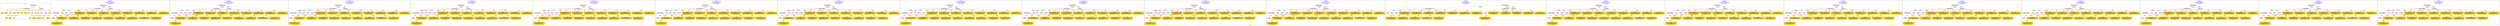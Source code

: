 digraph n0 {
fontcolor="blue"
remincross="true"
label="s06-npg.json"
subgraph cluster_0 {
label="1-correct model"
n2[style="filled",color="white",fillcolor="lightgray",label="CulturalHeritageObject1"];
n3[shape="plaintext",style="filled",fillcolor="gold",label="Copyright"];
n4[shape="plaintext",style="filled",fillcolor="gold",label="DateOfWork"];
n5[style="filled",color="white",fillcolor="lightgray",label="Person1"];
n6[shape="plaintext",style="filled",fillcolor="gold",label="Description"];
n7[shape="plaintext",style="filled",fillcolor="gold",label="Dimension"];
n8[shape="plaintext",style="filled",fillcolor="gold",label="Medium"];
n9[shape="plaintext",style="filled",fillcolor="gold",label="CreditLine"];
n10[shape="plaintext",style="filled",fillcolor="gold",label="Owner"];
n11[style="filled",color="white",fillcolor="lightgray",label="Concept2"];
n12[shape="plaintext",style="filled",fillcolor="gold",label="Title"];
n13[shape="plaintext",style="filled",fillcolor="gold",label="Ref"];
n14[style="filled",color="white",fillcolor="lightgray",label="Person2"];
n15[style="filled",color="white",fillcolor="lightgray",label="Concept1"];
n16[shape="plaintext",style="filled",fillcolor="gold",label="birthDate"];
n17[shape="plaintext",style="filled",fillcolor="gold",label="deathDate"];
n18[shape="plaintext",style="filled",fillcolor="gold",label="Artist"];
n19[shape="plaintext",style="filled",fillcolor="gold",label="sitterBirthDate"];
n20[shape="plaintext",style="filled",fillcolor="gold",label="sitterDeathDate"];
n21[shape="plaintext",style="filled",fillcolor="gold",label="values"];
n22[style="filled",color="white",fillcolor="lightgray",label="EuropeanaAggregation1"];
n23[style="filled",color="white",fillcolor="lightgray",label="WebResource1"];
n24[shape="plaintext",style="filled",fillcolor="gold",label="Image"];
n25[shape="plaintext",style="filled",fillcolor="gold",label="Classification"];
n26[shape="plaintext",style="filled",fillcolor="gold",label="values"];
}
subgraph cluster_1 {
label="candidate 0\nlink coherence:0.88\nnode coherence:0.88\nconfidence:0.47847452283849456\nmapping score:0.5546766927980167\ncost:321.99993\n-precision:0.52-recall:0.54"
n28[style="filled",color="white",fillcolor="lightgray",label="CulturalHeritageObject1"];
n29[style="filled",color="white",fillcolor="lightgray",label="CulturalHeritageObject2"];
n30[style="filled",color="white",fillcolor="lightgray",label="Person1"];
n31[style="filled",color="white",fillcolor="lightgray",label="Concept1"];
n32[style="filled",color="white",fillcolor="lightgray",label="Document1"];
n33[style="filled",color="white",fillcolor="lightgray",label="Document2"];
n34[style="filled",color="white",fillcolor="lightgray",label="EuropeanaAggregation1"];
n35[style="filled",color="white",fillcolor="lightgray",label="WebResource1"];
n36[shape="plaintext",style="filled",fillcolor="gold",label="Artist\n[Person,nameOfThePerson,0.416]\n[Document,classLink,0.233]\n[CulturalHeritageObject,provenance,0.205]\n[WebResource,classLink,0.146]"];
n37[shape="plaintext",style="filled",fillcolor="gold",label="Description\n[CulturalHeritageObject,description,0.597]\n[CulturalHeritageObject,provenance,0.24]\n[Document,classLink,0.083]\n[CulturalHeritageObject,title,0.08]"];
n38[shape="plaintext",style="filled",fillcolor="gold",label="Owner\n[CulturalHeritageObject,provenance,0.731]\n[CulturalHeritageObject,description,0.172]\n[CulturalHeritageObject,title,0.071]\n[Document,classLink,0.027]"];
n39[shape="plaintext",style="filled",fillcolor="gold",label="values\n[CulturalHeritageObject,description,0.599]\n[Concept,prefLabel,0.323]\n[CulturalHeritageObject,title,0.04]\n[Document,classLink,0.038]"];
n40[shape="plaintext",style="filled",fillcolor="gold",label="sitterBirthDate\n[CulturalHeritageObject,extent,0.478]\n[Person,dateOfBirth,0.185]\n[Person,dateOfDeath,0.176]\n[CulturalHeritageObject,provenance,0.161]"];
n41[shape="plaintext",style="filled",fillcolor="gold",label="values\n[Person,nameOfThePerson,0.386]\n[CulturalHeritageObject,provenance,0.257]\n[Document,classLink,0.218]\n[WebResource,classLink,0.139]"];
n42[shape="plaintext",style="filled",fillcolor="gold",label="DateOfWork\n[CulturalHeritageObject,created,0.43]\n[Person,dateOfBirth,0.242]\n[CulturalHeritageObject,provenance,0.179]\n[Person,dateOfDeath,0.15]"];
n43[shape="plaintext",style="filled",fillcolor="gold",label="birthDate\n[Person,dateOfBirth,0.428]\n[CulturalHeritageObject,provenance,0.21]\n[CulturalHeritageObject,extent,0.191]\n[CulturalHeritageObject,created,0.171]"];
n44[shape="plaintext",style="filled",fillcolor="gold",label="Classification\n[CulturalHeritageObject,description,0.449]\n[Concept,prefLabel,0.326]\n[CulturalHeritageObject,provenance,0.225]"];
n45[shape="plaintext",style="filled",fillcolor="gold",label="Image\n[WebResource,classLink,0.601]\n[Document,classLink,0.38]\n[CulturalHeritageObject,medium,0.013]\n[CulturalHeritageObject,description,0.006]"];
n46[shape="plaintext",style="filled",fillcolor="gold",label="sitterDeathDate\n[CulturalHeritageObject,extent,0.378]\n[CulturalHeritageObject,created,0.228]\n[Person,dateOfBirth,0.199]\n[Person,dateOfDeath,0.194]"];
n47[shape="plaintext",style="filled",fillcolor="gold",label="Copyright\n[CulturalHeritageObject,provenance,0.732]\n[Person,nameOfThePerson,0.157]\n[Document,classLink,0.066]\n[CulturalHeritageObject,description,0.045]"];
n48[shape="plaintext",style="filled",fillcolor="gold",label="CreditLine\n[CulturalHeritageObject,provenance,0.767]\n[CulturalHeritageObject,description,0.13]\n[CulturalHeritageObject,title,0.057]\n[Document,classLink,0.047]"];
n49[shape="plaintext",style="filled",fillcolor="gold",label="Title\n[Person,nameOfThePerson,0.354]\n[CulturalHeritageObject,provenance,0.28]\n[Document,classLink,0.22]\n[WebResource,classLink,0.145]"];
n50[shape="plaintext",style="filled",fillcolor="gold",label="Dimension\n[CulturalHeritageObject,extent,0.917]\n[Person,nameOfThePerson,0.051]\n[CulturalHeritageObject,description,0.018]\n[CulturalHeritageObject,provenance,0.014]"];
n51[shape="plaintext",style="filled",fillcolor="gold",label="Ref\n[CulturalHeritageObject,provenance,0.38]\n[CulturalHeritageObject,title,0.338]\n[Person,nameOfThePerson,0.205]\n[CulturalHeritageObject,extent,0.077]"];
n52[shape="plaintext",style="filled",fillcolor="gold",label="deathDate\n[Person,dateOfDeath,0.47]\n[CulturalHeritageObject,extent,0.182]\n[CulturalHeritageObject,provenance,0.175]\n[CulturalHeritageObject,created,0.173]"];
n53[shape="plaintext",style="filled",fillcolor="gold",label="Medium\n[CulturalHeritageObject,medium,0.777]\n[Concept,prefLabel,0.177]\n[CulturalHeritageObject,description,0.042]\n[CulturalHeritageObject,extent,0.005]"];
}
subgraph cluster_2 {
label="candidate 1\nlink coherence:0.88\nnode coherence:0.88\nconfidence:0.4757557010375584\nmapping score:0.5537704188643714\ncost:321.99993\n-precision:0.48-recall:0.5"
n55[style="filled",color="white",fillcolor="lightgray",label="CulturalHeritageObject1"];
n56[style="filled",color="white",fillcolor="lightgray",label="CulturalHeritageObject2"];
n57[style="filled",color="white",fillcolor="lightgray",label="Person1"];
n58[style="filled",color="white",fillcolor="lightgray",label="Concept1"];
n59[style="filled",color="white",fillcolor="lightgray",label="Document1"];
n60[style="filled",color="white",fillcolor="lightgray",label="Document2"];
n61[style="filled",color="white",fillcolor="lightgray",label="EuropeanaAggregation1"];
n62[style="filled",color="white",fillcolor="lightgray",label="WebResource1"];
n63[shape="plaintext",style="filled",fillcolor="gold",label="Title\n[Person,nameOfThePerson,0.354]\n[CulturalHeritageObject,provenance,0.28]\n[Document,classLink,0.22]\n[WebResource,classLink,0.145]"];
n64[shape="plaintext",style="filled",fillcolor="gold",label="Description\n[CulturalHeritageObject,description,0.597]\n[CulturalHeritageObject,provenance,0.24]\n[Document,classLink,0.083]\n[CulturalHeritageObject,title,0.08]"];
n65[shape="plaintext",style="filled",fillcolor="gold",label="Owner\n[CulturalHeritageObject,provenance,0.731]\n[CulturalHeritageObject,description,0.172]\n[CulturalHeritageObject,title,0.071]\n[Document,classLink,0.027]"];
n66[shape="plaintext",style="filled",fillcolor="gold",label="values\n[CulturalHeritageObject,description,0.599]\n[Concept,prefLabel,0.323]\n[CulturalHeritageObject,title,0.04]\n[Document,classLink,0.038]"];
n67[shape="plaintext",style="filled",fillcolor="gold",label="sitterBirthDate\n[CulturalHeritageObject,extent,0.478]\n[Person,dateOfBirth,0.185]\n[Person,dateOfDeath,0.176]\n[CulturalHeritageObject,provenance,0.161]"];
n68[shape="plaintext",style="filled",fillcolor="gold",label="values\n[Person,nameOfThePerson,0.386]\n[CulturalHeritageObject,provenance,0.257]\n[Document,classLink,0.218]\n[WebResource,classLink,0.139]"];
n69[shape="plaintext",style="filled",fillcolor="gold",label="DateOfWork\n[CulturalHeritageObject,created,0.43]\n[Person,dateOfBirth,0.242]\n[CulturalHeritageObject,provenance,0.179]\n[Person,dateOfDeath,0.15]"];
n70[shape="plaintext",style="filled",fillcolor="gold",label="birthDate\n[Person,dateOfBirth,0.428]\n[CulturalHeritageObject,provenance,0.21]\n[CulturalHeritageObject,extent,0.191]\n[CulturalHeritageObject,created,0.171]"];
n71[shape="plaintext",style="filled",fillcolor="gold",label="Classification\n[CulturalHeritageObject,description,0.449]\n[Concept,prefLabel,0.326]\n[CulturalHeritageObject,provenance,0.225]"];
n72[shape="plaintext",style="filled",fillcolor="gold",label="Image\n[WebResource,classLink,0.601]\n[Document,classLink,0.38]\n[CulturalHeritageObject,medium,0.013]\n[CulturalHeritageObject,description,0.006]"];
n73[shape="plaintext",style="filled",fillcolor="gold",label="sitterDeathDate\n[CulturalHeritageObject,extent,0.378]\n[CulturalHeritageObject,created,0.228]\n[Person,dateOfBirth,0.199]\n[Person,dateOfDeath,0.194]"];
n74[shape="plaintext",style="filled",fillcolor="gold",label="Copyright\n[CulturalHeritageObject,provenance,0.732]\n[Person,nameOfThePerson,0.157]\n[Document,classLink,0.066]\n[CulturalHeritageObject,description,0.045]"];
n75[shape="plaintext",style="filled",fillcolor="gold",label="CreditLine\n[CulturalHeritageObject,provenance,0.767]\n[CulturalHeritageObject,description,0.13]\n[CulturalHeritageObject,title,0.057]\n[Document,classLink,0.047]"];
n76[shape="plaintext",style="filled",fillcolor="gold",label="Artist\n[Person,nameOfThePerson,0.416]\n[Document,classLink,0.233]\n[CulturalHeritageObject,provenance,0.205]\n[WebResource,classLink,0.146]"];
n77[shape="plaintext",style="filled",fillcolor="gold",label="Dimension\n[CulturalHeritageObject,extent,0.917]\n[Person,nameOfThePerson,0.051]\n[CulturalHeritageObject,description,0.018]\n[CulturalHeritageObject,provenance,0.014]"];
n78[shape="plaintext",style="filled",fillcolor="gold",label="Ref\n[CulturalHeritageObject,provenance,0.38]\n[CulturalHeritageObject,title,0.338]\n[Person,nameOfThePerson,0.205]\n[CulturalHeritageObject,extent,0.077]"];
n79[shape="plaintext",style="filled",fillcolor="gold",label="deathDate\n[Person,dateOfDeath,0.47]\n[CulturalHeritageObject,extent,0.182]\n[CulturalHeritageObject,provenance,0.175]\n[CulturalHeritageObject,created,0.173]"];
n80[shape="plaintext",style="filled",fillcolor="gold",label="Medium\n[CulturalHeritageObject,medium,0.777]\n[Concept,prefLabel,0.177]\n[CulturalHeritageObject,description,0.042]\n[CulturalHeritageObject,extent,0.005]"];
}
subgraph cluster_3 {
label="candidate 10\nlink coherence:0.8461538461538461\nnode coherence:0.88\nconfidence:0.4757557010375584\nmapping score:0.5537704188643714\ncost:322.99993\n-precision:0.46-recall:0.5"
n82[style="filled",color="white",fillcolor="lightgray",label="CulturalHeritageObject1"];
n83[style="filled",color="white",fillcolor="lightgray",label="CulturalHeritageObject2"];
n84[style="filled",color="white",fillcolor="lightgray",label="Person1"];
n85[style="filled",color="white",fillcolor="lightgray",label="Place1"];
n86[style="filled",color="white",fillcolor="lightgray",label="Concept1"];
n87[style="filled",color="white",fillcolor="lightgray",label="Document1"];
n88[style="filled",color="white",fillcolor="lightgray",label="Document2"];
n89[style="filled",color="white",fillcolor="lightgray",label="EuropeanaAggregation1"];
n90[style="filled",color="white",fillcolor="lightgray",label="WebResource1"];
n91[shape="plaintext",style="filled",fillcolor="gold",label="Title\n[Person,nameOfThePerson,0.354]\n[CulturalHeritageObject,provenance,0.28]\n[Document,classLink,0.22]\n[WebResource,classLink,0.145]"];
n92[shape="plaintext",style="filled",fillcolor="gold",label="Description\n[CulturalHeritageObject,description,0.597]\n[CulturalHeritageObject,provenance,0.24]\n[Document,classLink,0.083]\n[CulturalHeritageObject,title,0.08]"];
n93[shape="plaintext",style="filled",fillcolor="gold",label="Owner\n[CulturalHeritageObject,provenance,0.731]\n[CulturalHeritageObject,description,0.172]\n[CulturalHeritageObject,title,0.071]\n[Document,classLink,0.027]"];
n94[shape="plaintext",style="filled",fillcolor="gold",label="values\n[CulturalHeritageObject,description,0.599]\n[Concept,prefLabel,0.323]\n[CulturalHeritageObject,title,0.04]\n[Document,classLink,0.038]"];
n95[shape="plaintext",style="filled",fillcolor="gold",label="sitterBirthDate\n[CulturalHeritageObject,extent,0.478]\n[Person,dateOfBirth,0.185]\n[Person,dateOfDeath,0.176]\n[CulturalHeritageObject,provenance,0.161]"];
n96[shape="plaintext",style="filled",fillcolor="gold",label="values\n[Person,nameOfThePerson,0.386]\n[CulturalHeritageObject,provenance,0.257]\n[Document,classLink,0.218]\n[WebResource,classLink,0.139]"];
n97[shape="plaintext",style="filled",fillcolor="gold",label="DateOfWork\n[CulturalHeritageObject,created,0.43]\n[Person,dateOfBirth,0.242]\n[CulturalHeritageObject,provenance,0.179]\n[Person,dateOfDeath,0.15]"];
n98[shape="plaintext",style="filled",fillcolor="gold",label="birthDate\n[Person,dateOfBirth,0.428]\n[CulturalHeritageObject,provenance,0.21]\n[CulturalHeritageObject,extent,0.191]\n[CulturalHeritageObject,created,0.171]"];
n99[shape="plaintext",style="filled",fillcolor="gold",label="Classification\n[CulturalHeritageObject,description,0.449]\n[Concept,prefLabel,0.326]\n[CulturalHeritageObject,provenance,0.225]"];
n100[shape="plaintext",style="filled",fillcolor="gold",label="Image\n[WebResource,classLink,0.601]\n[Document,classLink,0.38]\n[CulturalHeritageObject,medium,0.013]\n[CulturalHeritageObject,description,0.006]"];
n101[shape="plaintext",style="filled",fillcolor="gold",label="sitterDeathDate\n[CulturalHeritageObject,extent,0.378]\n[CulturalHeritageObject,created,0.228]\n[Person,dateOfBirth,0.199]\n[Person,dateOfDeath,0.194]"];
n102[shape="plaintext",style="filled",fillcolor="gold",label="Copyright\n[CulturalHeritageObject,provenance,0.732]\n[Person,nameOfThePerson,0.157]\n[Document,classLink,0.066]\n[CulturalHeritageObject,description,0.045]"];
n103[shape="plaintext",style="filled",fillcolor="gold",label="CreditLine\n[CulturalHeritageObject,provenance,0.767]\n[CulturalHeritageObject,description,0.13]\n[CulturalHeritageObject,title,0.057]\n[Document,classLink,0.047]"];
n104[shape="plaintext",style="filled",fillcolor="gold",label="Artist\n[Person,nameOfThePerson,0.416]\n[Document,classLink,0.233]\n[CulturalHeritageObject,provenance,0.205]\n[WebResource,classLink,0.146]"];
n105[shape="plaintext",style="filled",fillcolor="gold",label="Dimension\n[CulturalHeritageObject,extent,0.917]\n[Person,nameOfThePerson,0.051]\n[CulturalHeritageObject,description,0.018]\n[CulturalHeritageObject,provenance,0.014]"];
n106[shape="plaintext",style="filled",fillcolor="gold",label="Ref\n[CulturalHeritageObject,provenance,0.38]\n[CulturalHeritageObject,title,0.338]\n[Person,nameOfThePerson,0.205]\n[CulturalHeritageObject,extent,0.077]"];
n107[shape="plaintext",style="filled",fillcolor="gold",label="deathDate\n[Person,dateOfDeath,0.47]\n[CulturalHeritageObject,extent,0.182]\n[CulturalHeritageObject,provenance,0.175]\n[CulturalHeritageObject,created,0.173]"];
n108[shape="plaintext",style="filled",fillcolor="gold",label="Medium\n[CulturalHeritageObject,medium,0.777]\n[Concept,prefLabel,0.177]\n[CulturalHeritageObject,description,0.042]\n[CulturalHeritageObject,extent,0.005]"];
}
subgraph cluster_4 {
label="candidate 11\nlink coherence:0.8461538461538461\nnode coherence:0.88\nconfidence:0.47571599635849154\nmapping score:0.553757183971349\ncost:322.99993\n-precision:0.46-recall:0.5"
n110[style="filled",color="white",fillcolor="lightgray",label="CulturalHeritageObject1"];
n111[style="filled",color="white",fillcolor="lightgray",label="CulturalHeritageObject2"];
n112[style="filled",color="white",fillcolor="lightgray",label="Person1"];
n113[style="filled",color="white",fillcolor="lightgray",label="Place1"];
n114[style="filled",color="white",fillcolor="lightgray",label="Concept1"];
n115[style="filled",color="white",fillcolor="lightgray",label="Document1"];
n116[style="filled",color="white",fillcolor="lightgray",label="Document2"];
n117[style="filled",color="white",fillcolor="lightgray",label="EuropeanaAggregation1"];
n118[style="filled",color="white",fillcolor="lightgray",label="WebResource1"];
n119[shape="plaintext",style="filled",fillcolor="gold",label="Artist\n[Person,nameOfThePerson,0.416]\n[Document,classLink,0.233]\n[CulturalHeritageObject,provenance,0.205]\n[WebResource,classLink,0.146]"];
n120[shape="plaintext",style="filled",fillcolor="gold",label="CreditLine\n[CulturalHeritageObject,provenance,0.767]\n[CulturalHeritageObject,description,0.13]\n[CulturalHeritageObject,title,0.057]\n[Document,classLink,0.047]"];
n121[shape="plaintext",style="filled",fillcolor="gold",label="Description\n[CulturalHeritageObject,description,0.597]\n[CulturalHeritageObject,provenance,0.24]\n[Document,classLink,0.083]\n[CulturalHeritageObject,title,0.08]"];
n122[shape="plaintext",style="filled",fillcolor="gold",label="values\n[CulturalHeritageObject,description,0.599]\n[Concept,prefLabel,0.323]\n[CulturalHeritageObject,title,0.04]\n[Document,classLink,0.038]"];
n123[shape="plaintext",style="filled",fillcolor="gold",label="sitterBirthDate\n[CulturalHeritageObject,extent,0.478]\n[Person,dateOfBirth,0.185]\n[Person,dateOfDeath,0.176]\n[CulturalHeritageObject,provenance,0.161]"];
n124[shape="plaintext",style="filled",fillcolor="gold",label="values\n[Person,nameOfThePerson,0.386]\n[CulturalHeritageObject,provenance,0.257]\n[Document,classLink,0.218]\n[WebResource,classLink,0.139]"];
n125[shape="plaintext",style="filled",fillcolor="gold",label="DateOfWork\n[CulturalHeritageObject,created,0.43]\n[Person,dateOfBirth,0.242]\n[CulturalHeritageObject,provenance,0.179]\n[Person,dateOfDeath,0.15]"];
n126[shape="plaintext",style="filled",fillcolor="gold",label="birthDate\n[Person,dateOfBirth,0.428]\n[CulturalHeritageObject,provenance,0.21]\n[CulturalHeritageObject,extent,0.191]\n[CulturalHeritageObject,created,0.171]"];
n127[shape="plaintext",style="filled",fillcolor="gold",label="Classification\n[CulturalHeritageObject,description,0.449]\n[Concept,prefLabel,0.326]\n[CulturalHeritageObject,provenance,0.225]"];
n128[shape="plaintext",style="filled",fillcolor="gold",label="Image\n[WebResource,classLink,0.601]\n[Document,classLink,0.38]\n[CulturalHeritageObject,medium,0.013]\n[CulturalHeritageObject,description,0.006]"];
n129[shape="plaintext",style="filled",fillcolor="gold",label="sitterDeathDate\n[CulturalHeritageObject,extent,0.378]\n[CulturalHeritageObject,created,0.228]\n[Person,dateOfBirth,0.199]\n[Person,dateOfDeath,0.194]"];
n130[shape="plaintext",style="filled",fillcolor="gold",label="Copyright\n[CulturalHeritageObject,provenance,0.732]\n[Person,nameOfThePerson,0.157]\n[Document,classLink,0.066]\n[CulturalHeritageObject,description,0.045]"];
n131[shape="plaintext",style="filled",fillcolor="gold",label="Owner\n[CulturalHeritageObject,provenance,0.731]\n[CulturalHeritageObject,description,0.172]\n[CulturalHeritageObject,title,0.071]\n[Document,classLink,0.027]"];
n132[shape="plaintext",style="filled",fillcolor="gold",label="Title\n[Person,nameOfThePerson,0.354]\n[CulturalHeritageObject,provenance,0.28]\n[Document,classLink,0.22]\n[WebResource,classLink,0.145]"];
n133[shape="plaintext",style="filled",fillcolor="gold",label="Dimension\n[CulturalHeritageObject,extent,0.917]\n[Person,nameOfThePerson,0.051]\n[CulturalHeritageObject,description,0.018]\n[CulturalHeritageObject,provenance,0.014]"];
n134[shape="plaintext",style="filled",fillcolor="gold",label="Ref\n[CulturalHeritageObject,provenance,0.38]\n[CulturalHeritageObject,title,0.338]\n[Person,nameOfThePerson,0.205]\n[CulturalHeritageObject,extent,0.077]"];
n135[shape="plaintext",style="filled",fillcolor="gold",label="deathDate\n[Person,dateOfDeath,0.47]\n[CulturalHeritageObject,extent,0.182]\n[CulturalHeritageObject,provenance,0.175]\n[CulturalHeritageObject,created,0.173]"];
n136[shape="plaintext",style="filled",fillcolor="gold",label="Medium\n[CulturalHeritageObject,medium,0.777]\n[Concept,prefLabel,0.177]\n[CulturalHeritageObject,description,0.042]\n[CulturalHeritageObject,extent,0.005]"];
}
subgraph cluster_5 {
label="candidate 12\nlink coherence:0.8461538461538461\nnode coherence:0.88\nconfidence:0.4729971745575553\nmapping score:0.5528509100377036\ncost:322.99993\n-precision:0.42-recall:0.46"
n138[style="filled",color="white",fillcolor="lightgray",label="CulturalHeritageObject1"];
n139[style="filled",color="white",fillcolor="lightgray",label="CulturalHeritageObject2"];
n140[style="filled",color="white",fillcolor="lightgray",label="Person1"];
n141[style="filled",color="white",fillcolor="lightgray",label="Place1"];
n142[style="filled",color="white",fillcolor="lightgray",label="Concept1"];
n143[style="filled",color="white",fillcolor="lightgray",label="Document1"];
n144[style="filled",color="white",fillcolor="lightgray",label="Document2"];
n145[style="filled",color="white",fillcolor="lightgray",label="EuropeanaAggregation1"];
n146[style="filled",color="white",fillcolor="lightgray",label="WebResource1"];
n147[shape="plaintext",style="filled",fillcolor="gold",label="Title\n[Person,nameOfThePerson,0.354]\n[CulturalHeritageObject,provenance,0.28]\n[Document,classLink,0.22]\n[WebResource,classLink,0.145]"];
n148[shape="plaintext",style="filled",fillcolor="gold",label="CreditLine\n[CulturalHeritageObject,provenance,0.767]\n[CulturalHeritageObject,description,0.13]\n[CulturalHeritageObject,title,0.057]\n[Document,classLink,0.047]"];
n149[shape="plaintext",style="filled",fillcolor="gold",label="Description\n[CulturalHeritageObject,description,0.597]\n[CulturalHeritageObject,provenance,0.24]\n[Document,classLink,0.083]\n[CulturalHeritageObject,title,0.08]"];
n150[shape="plaintext",style="filled",fillcolor="gold",label="values\n[CulturalHeritageObject,description,0.599]\n[Concept,prefLabel,0.323]\n[CulturalHeritageObject,title,0.04]\n[Document,classLink,0.038]"];
n151[shape="plaintext",style="filled",fillcolor="gold",label="sitterBirthDate\n[CulturalHeritageObject,extent,0.478]\n[Person,dateOfBirth,0.185]\n[Person,dateOfDeath,0.176]\n[CulturalHeritageObject,provenance,0.161]"];
n152[shape="plaintext",style="filled",fillcolor="gold",label="values\n[Person,nameOfThePerson,0.386]\n[CulturalHeritageObject,provenance,0.257]\n[Document,classLink,0.218]\n[WebResource,classLink,0.139]"];
n153[shape="plaintext",style="filled",fillcolor="gold",label="DateOfWork\n[CulturalHeritageObject,created,0.43]\n[Person,dateOfBirth,0.242]\n[CulturalHeritageObject,provenance,0.179]\n[Person,dateOfDeath,0.15]"];
n154[shape="plaintext",style="filled",fillcolor="gold",label="birthDate\n[Person,dateOfBirth,0.428]\n[CulturalHeritageObject,provenance,0.21]\n[CulturalHeritageObject,extent,0.191]\n[CulturalHeritageObject,created,0.171]"];
n155[shape="plaintext",style="filled",fillcolor="gold",label="Classification\n[CulturalHeritageObject,description,0.449]\n[Concept,prefLabel,0.326]\n[CulturalHeritageObject,provenance,0.225]"];
n156[shape="plaintext",style="filled",fillcolor="gold",label="Image\n[WebResource,classLink,0.601]\n[Document,classLink,0.38]\n[CulturalHeritageObject,medium,0.013]\n[CulturalHeritageObject,description,0.006]"];
n157[shape="plaintext",style="filled",fillcolor="gold",label="sitterDeathDate\n[CulturalHeritageObject,extent,0.378]\n[CulturalHeritageObject,created,0.228]\n[Person,dateOfBirth,0.199]\n[Person,dateOfDeath,0.194]"];
n158[shape="plaintext",style="filled",fillcolor="gold",label="Copyright\n[CulturalHeritageObject,provenance,0.732]\n[Person,nameOfThePerson,0.157]\n[Document,classLink,0.066]\n[CulturalHeritageObject,description,0.045]"];
n159[shape="plaintext",style="filled",fillcolor="gold",label="Owner\n[CulturalHeritageObject,provenance,0.731]\n[CulturalHeritageObject,description,0.172]\n[CulturalHeritageObject,title,0.071]\n[Document,classLink,0.027]"];
n160[shape="plaintext",style="filled",fillcolor="gold",label="Artist\n[Person,nameOfThePerson,0.416]\n[Document,classLink,0.233]\n[CulturalHeritageObject,provenance,0.205]\n[WebResource,classLink,0.146]"];
n161[shape="plaintext",style="filled",fillcolor="gold",label="Dimension\n[CulturalHeritageObject,extent,0.917]\n[Person,nameOfThePerson,0.051]\n[CulturalHeritageObject,description,0.018]\n[CulturalHeritageObject,provenance,0.014]"];
n162[shape="plaintext",style="filled",fillcolor="gold",label="Ref\n[CulturalHeritageObject,provenance,0.38]\n[CulturalHeritageObject,title,0.338]\n[Person,nameOfThePerson,0.205]\n[CulturalHeritageObject,extent,0.077]"];
n163[shape="plaintext",style="filled",fillcolor="gold",label="deathDate\n[Person,dateOfDeath,0.47]\n[CulturalHeritageObject,extent,0.182]\n[CulturalHeritageObject,provenance,0.175]\n[CulturalHeritageObject,created,0.173]"];
n164[shape="plaintext",style="filled",fillcolor="gold",label="Medium\n[CulturalHeritageObject,medium,0.777]\n[Concept,prefLabel,0.177]\n[CulturalHeritageObject,description,0.042]\n[CulturalHeritageObject,extent,0.005]"];
}
subgraph cluster_6 {
label="candidate 13\nlink coherence:0.8461538461538461\nnode coherence:0.88\nconfidence:0.4699621069406791\nmapping score:0.5518392208320783\ncost:322.99993\n-precision:0.54-recall:0.58"
n166[style="filled",color="white",fillcolor="lightgray",label="CulturalHeritageObject1"];
n167[style="filled",color="white",fillcolor="lightgray",label="CulturalHeritageObject2"];
n168[style="filled",color="white",fillcolor="lightgray",label="Person1"];
n169[style="filled",color="white",fillcolor="lightgray",label="Place1"];
n170[style="filled",color="white",fillcolor="lightgray",label="Concept1"];
n171[style="filled",color="white",fillcolor="lightgray",label="Document1"];
n172[style="filled",color="white",fillcolor="lightgray",label="Document2"];
n173[style="filled",color="white",fillcolor="lightgray",label="EuropeanaAggregation1"];
n174[style="filled",color="white",fillcolor="lightgray",label="WebResource1"];
n175[shape="plaintext",style="filled",fillcolor="gold",label="Artist\n[Person,nameOfThePerson,0.416]\n[Document,classLink,0.233]\n[CulturalHeritageObject,provenance,0.205]\n[WebResource,classLink,0.146]"];
n176[shape="plaintext",style="filled",fillcolor="gold",label="Description\n[CulturalHeritageObject,description,0.597]\n[CulturalHeritageObject,provenance,0.24]\n[Document,classLink,0.083]\n[CulturalHeritageObject,title,0.08]"];
n177[shape="plaintext",style="filled",fillcolor="gold",label="Owner\n[CulturalHeritageObject,provenance,0.731]\n[CulturalHeritageObject,description,0.172]\n[CulturalHeritageObject,title,0.071]\n[Document,classLink,0.027]"];
n178[shape="plaintext",style="filled",fillcolor="gold",label="Classification\n[CulturalHeritageObject,description,0.449]\n[Concept,prefLabel,0.326]\n[CulturalHeritageObject,provenance,0.225]"];
n179[shape="plaintext",style="filled",fillcolor="gold",label="sitterBirthDate\n[CulturalHeritageObject,extent,0.478]\n[Person,dateOfBirth,0.185]\n[Person,dateOfDeath,0.176]\n[CulturalHeritageObject,provenance,0.161]"];
n180[shape="plaintext",style="filled",fillcolor="gold",label="values\n[Person,nameOfThePerson,0.386]\n[CulturalHeritageObject,provenance,0.257]\n[Document,classLink,0.218]\n[WebResource,classLink,0.139]"];
n181[shape="plaintext",style="filled",fillcolor="gold",label="DateOfWork\n[CulturalHeritageObject,created,0.43]\n[Person,dateOfBirth,0.242]\n[CulturalHeritageObject,provenance,0.179]\n[Person,dateOfDeath,0.15]"];
n182[shape="plaintext",style="filled",fillcolor="gold",label="values\n[CulturalHeritageObject,description,0.599]\n[Concept,prefLabel,0.323]\n[CulturalHeritageObject,title,0.04]\n[Document,classLink,0.038]"];
n183[shape="plaintext",style="filled",fillcolor="gold",label="birthDate\n[Person,dateOfBirth,0.428]\n[CulturalHeritageObject,provenance,0.21]\n[CulturalHeritageObject,extent,0.191]\n[CulturalHeritageObject,created,0.171]"];
n184[shape="plaintext",style="filled",fillcolor="gold",label="Image\n[WebResource,classLink,0.601]\n[Document,classLink,0.38]\n[CulturalHeritageObject,medium,0.013]\n[CulturalHeritageObject,description,0.006]"];
n185[shape="plaintext",style="filled",fillcolor="gold",label="sitterDeathDate\n[CulturalHeritageObject,extent,0.378]\n[CulturalHeritageObject,created,0.228]\n[Person,dateOfBirth,0.199]\n[Person,dateOfDeath,0.194]"];
n186[shape="plaintext",style="filled",fillcolor="gold",label="Copyright\n[CulturalHeritageObject,provenance,0.732]\n[Person,nameOfThePerson,0.157]\n[Document,classLink,0.066]\n[CulturalHeritageObject,description,0.045]"];
n187[shape="plaintext",style="filled",fillcolor="gold",label="CreditLine\n[CulturalHeritageObject,provenance,0.767]\n[CulturalHeritageObject,description,0.13]\n[CulturalHeritageObject,title,0.057]\n[Document,classLink,0.047]"];
n188[shape="plaintext",style="filled",fillcolor="gold",label="Title\n[Person,nameOfThePerson,0.354]\n[CulturalHeritageObject,provenance,0.28]\n[Document,classLink,0.22]\n[WebResource,classLink,0.145]"];
n189[shape="plaintext",style="filled",fillcolor="gold",label="Dimension\n[CulturalHeritageObject,extent,0.917]\n[Person,nameOfThePerson,0.051]\n[CulturalHeritageObject,description,0.018]\n[CulturalHeritageObject,provenance,0.014]"];
n190[shape="plaintext",style="filled",fillcolor="gold",label="Ref\n[CulturalHeritageObject,provenance,0.38]\n[CulturalHeritageObject,title,0.338]\n[Person,nameOfThePerson,0.205]\n[CulturalHeritageObject,extent,0.077]"];
n191[shape="plaintext",style="filled",fillcolor="gold",label="deathDate\n[Person,dateOfDeath,0.47]\n[CulturalHeritageObject,extent,0.182]\n[CulturalHeritageObject,provenance,0.175]\n[CulturalHeritageObject,created,0.173]"];
n192[shape="plaintext",style="filled",fillcolor="gold",label="Medium\n[CulturalHeritageObject,medium,0.777]\n[Concept,prefLabel,0.177]\n[CulturalHeritageObject,description,0.042]\n[CulturalHeritageObject,extent,0.005]"];
}
subgraph cluster_7 {
label="candidate 14\nlink coherence:0.8461538461538461\nnode coherence:0.88\nconfidence:0.4672432851397429\nmapping score:0.5509329468984329\ncost:322.99993\n-precision:0.5-recall:0.54"
n194[style="filled",color="white",fillcolor="lightgray",label="CulturalHeritageObject1"];
n195[style="filled",color="white",fillcolor="lightgray",label="CulturalHeritageObject2"];
n196[style="filled",color="white",fillcolor="lightgray",label="Person1"];
n197[style="filled",color="white",fillcolor="lightgray",label="Place1"];
n198[style="filled",color="white",fillcolor="lightgray",label="Concept1"];
n199[style="filled",color="white",fillcolor="lightgray",label="Document1"];
n200[style="filled",color="white",fillcolor="lightgray",label="Document2"];
n201[style="filled",color="white",fillcolor="lightgray",label="EuropeanaAggregation1"];
n202[style="filled",color="white",fillcolor="lightgray",label="WebResource1"];
n203[shape="plaintext",style="filled",fillcolor="gold",label="Title\n[Person,nameOfThePerson,0.354]\n[CulturalHeritageObject,provenance,0.28]\n[Document,classLink,0.22]\n[WebResource,classLink,0.145]"];
n204[shape="plaintext",style="filled",fillcolor="gold",label="Description\n[CulturalHeritageObject,description,0.597]\n[CulturalHeritageObject,provenance,0.24]\n[Document,classLink,0.083]\n[CulturalHeritageObject,title,0.08]"];
n205[shape="plaintext",style="filled",fillcolor="gold",label="Owner\n[CulturalHeritageObject,provenance,0.731]\n[CulturalHeritageObject,description,0.172]\n[CulturalHeritageObject,title,0.071]\n[Document,classLink,0.027]"];
n206[shape="plaintext",style="filled",fillcolor="gold",label="Classification\n[CulturalHeritageObject,description,0.449]\n[Concept,prefLabel,0.326]\n[CulturalHeritageObject,provenance,0.225]"];
n207[shape="plaintext",style="filled",fillcolor="gold",label="sitterBirthDate\n[CulturalHeritageObject,extent,0.478]\n[Person,dateOfBirth,0.185]\n[Person,dateOfDeath,0.176]\n[CulturalHeritageObject,provenance,0.161]"];
n208[shape="plaintext",style="filled",fillcolor="gold",label="values\n[Person,nameOfThePerson,0.386]\n[CulturalHeritageObject,provenance,0.257]\n[Document,classLink,0.218]\n[WebResource,classLink,0.139]"];
n209[shape="plaintext",style="filled",fillcolor="gold",label="DateOfWork\n[CulturalHeritageObject,created,0.43]\n[Person,dateOfBirth,0.242]\n[CulturalHeritageObject,provenance,0.179]\n[Person,dateOfDeath,0.15]"];
n210[shape="plaintext",style="filled",fillcolor="gold",label="values\n[CulturalHeritageObject,description,0.599]\n[Concept,prefLabel,0.323]\n[CulturalHeritageObject,title,0.04]\n[Document,classLink,0.038]"];
n211[shape="plaintext",style="filled",fillcolor="gold",label="birthDate\n[Person,dateOfBirth,0.428]\n[CulturalHeritageObject,provenance,0.21]\n[CulturalHeritageObject,extent,0.191]\n[CulturalHeritageObject,created,0.171]"];
n212[shape="plaintext",style="filled",fillcolor="gold",label="Image\n[WebResource,classLink,0.601]\n[Document,classLink,0.38]\n[CulturalHeritageObject,medium,0.013]\n[CulturalHeritageObject,description,0.006]"];
n213[shape="plaintext",style="filled",fillcolor="gold",label="sitterDeathDate\n[CulturalHeritageObject,extent,0.378]\n[CulturalHeritageObject,created,0.228]\n[Person,dateOfBirth,0.199]\n[Person,dateOfDeath,0.194]"];
n214[shape="plaintext",style="filled",fillcolor="gold",label="Copyright\n[CulturalHeritageObject,provenance,0.732]\n[Person,nameOfThePerson,0.157]\n[Document,classLink,0.066]\n[CulturalHeritageObject,description,0.045]"];
n215[shape="plaintext",style="filled",fillcolor="gold",label="CreditLine\n[CulturalHeritageObject,provenance,0.767]\n[CulturalHeritageObject,description,0.13]\n[CulturalHeritageObject,title,0.057]\n[Document,classLink,0.047]"];
n216[shape="plaintext",style="filled",fillcolor="gold",label="Artist\n[Person,nameOfThePerson,0.416]\n[Document,classLink,0.233]\n[CulturalHeritageObject,provenance,0.205]\n[WebResource,classLink,0.146]"];
n217[shape="plaintext",style="filled",fillcolor="gold",label="Dimension\n[CulturalHeritageObject,extent,0.917]\n[Person,nameOfThePerson,0.051]\n[CulturalHeritageObject,description,0.018]\n[CulturalHeritageObject,provenance,0.014]"];
n218[shape="plaintext",style="filled",fillcolor="gold",label="Ref\n[CulturalHeritageObject,provenance,0.38]\n[CulturalHeritageObject,title,0.338]\n[Person,nameOfThePerson,0.205]\n[CulturalHeritageObject,extent,0.077]"];
n219[shape="plaintext",style="filled",fillcolor="gold",label="deathDate\n[Person,dateOfDeath,0.47]\n[CulturalHeritageObject,extent,0.182]\n[CulturalHeritageObject,provenance,0.175]\n[CulturalHeritageObject,created,0.173]"];
n220[shape="plaintext",style="filled",fillcolor="gold",label="Medium\n[CulturalHeritageObject,medium,0.777]\n[Concept,prefLabel,0.177]\n[CulturalHeritageObject,description,0.042]\n[CulturalHeritageObject,extent,0.005]"];
}
subgraph cluster_8 {
label="candidate 15\nlink coherence:0.8461538461538461\nnode coherence:0.88\nconfidence:0.46720358046067606\nmapping score:0.5509197120054106\ncost:322.99993\n-precision:0.5-recall:0.54"
n222[style="filled",color="white",fillcolor="lightgray",label="CulturalHeritageObject1"];
n223[style="filled",color="white",fillcolor="lightgray",label="CulturalHeritageObject2"];
n224[style="filled",color="white",fillcolor="lightgray",label="Person1"];
n225[style="filled",color="white",fillcolor="lightgray",label="Place1"];
n226[style="filled",color="white",fillcolor="lightgray",label="Concept1"];
n227[style="filled",color="white",fillcolor="lightgray",label="Document1"];
n228[style="filled",color="white",fillcolor="lightgray",label="Document2"];
n229[style="filled",color="white",fillcolor="lightgray",label="EuropeanaAggregation1"];
n230[style="filled",color="white",fillcolor="lightgray",label="WebResource1"];
n231[shape="plaintext",style="filled",fillcolor="gold",label="Artist\n[Person,nameOfThePerson,0.416]\n[Document,classLink,0.233]\n[CulturalHeritageObject,provenance,0.205]\n[WebResource,classLink,0.146]"];
n232[shape="plaintext",style="filled",fillcolor="gold",label="CreditLine\n[CulturalHeritageObject,provenance,0.767]\n[CulturalHeritageObject,description,0.13]\n[CulturalHeritageObject,title,0.057]\n[Document,classLink,0.047]"];
n233[shape="plaintext",style="filled",fillcolor="gold",label="Description\n[CulturalHeritageObject,description,0.597]\n[CulturalHeritageObject,provenance,0.24]\n[Document,classLink,0.083]\n[CulturalHeritageObject,title,0.08]"];
n234[shape="plaintext",style="filled",fillcolor="gold",label="Classification\n[CulturalHeritageObject,description,0.449]\n[Concept,prefLabel,0.326]\n[CulturalHeritageObject,provenance,0.225]"];
n235[shape="plaintext",style="filled",fillcolor="gold",label="sitterBirthDate\n[CulturalHeritageObject,extent,0.478]\n[Person,dateOfBirth,0.185]\n[Person,dateOfDeath,0.176]\n[CulturalHeritageObject,provenance,0.161]"];
n236[shape="plaintext",style="filled",fillcolor="gold",label="values\n[Person,nameOfThePerson,0.386]\n[CulturalHeritageObject,provenance,0.257]\n[Document,classLink,0.218]\n[WebResource,classLink,0.139]"];
n237[shape="plaintext",style="filled",fillcolor="gold",label="DateOfWork\n[CulturalHeritageObject,created,0.43]\n[Person,dateOfBirth,0.242]\n[CulturalHeritageObject,provenance,0.179]\n[Person,dateOfDeath,0.15]"];
n238[shape="plaintext",style="filled",fillcolor="gold",label="values\n[CulturalHeritageObject,description,0.599]\n[Concept,prefLabel,0.323]\n[CulturalHeritageObject,title,0.04]\n[Document,classLink,0.038]"];
n239[shape="plaintext",style="filled",fillcolor="gold",label="birthDate\n[Person,dateOfBirth,0.428]\n[CulturalHeritageObject,provenance,0.21]\n[CulturalHeritageObject,extent,0.191]\n[CulturalHeritageObject,created,0.171]"];
n240[shape="plaintext",style="filled",fillcolor="gold",label="Image\n[WebResource,classLink,0.601]\n[Document,classLink,0.38]\n[CulturalHeritageObject,medium,0.013]\n[CulturalHeritageObject,description,0.006]"];
n241[shape="plaintext",style="filled",fillcolor="gold",label="sitterDeathDate\n[CulturalHeritageObject,extent,0.378]\n[CulturalHeritageObject,created,0.228]\n[Person,dateOfBirth,0.199]\n[Person,dateOfDeath,0.194]"];
n242[shape="plaintext",style="filled",fillcolor="gold",label="Copyright\n[CulturalHeritageObject,provenance,0.732]\n[Person,nameOfThePerson,0.157]\n[Document,classLink,0.066]\n[CulturalHeritageObject,description,0.045]"];
n243[shape="plaintext",style="filled",fillcolor="gold",label="Owner\n[CulturalHeritageObject,provenance,0.731]\n[CulturalHeritageObject,description,0.172]\n[CulturalHeritageObject,title,0.071]\n[Document,classLink,0.027]"];
n244[shape="plaintext",style="filled",fillcolor="gold",label="Title\n[Person,nameOfThePerson,0.354]\n[CulturalHeritageObject,provenance,0.28]\n[Document,classLink,0.22]\n[WebResource,classLink,0.145]"];
n245[shape="plaintext",style="filled",fillcolor="gold",label="Dimension\n[CulturalHeritageObject,extent,0.917]\n[Person,nameOfThePerson,0.051]\n[CulturalHeritageObject,description,0.018]\n[CulturalHeritageObject,provenance,0.014]"];
n246[shape="plaintext",style="filled",fillcolor="gold",label="Ref\n[CulturalHeritageObject,provenance,0.38]\n[CulturalHeritageObject,title,0.338]\n[Person,nameOfThePerson,0.205]\n[CulturalHeritageObject,extent,0.077]"];
n247[shape="plaintext",style="filled",fillcolor="gold",label="deathDate\n[Person,dateOfDeath,0.47]\n[CulturalHeritageObject,extent,0.182]\n[CulturalHeritageObject,provenance,0.175]\n[CulturalHeritageObject,created,0.173]"];
n248[shape="plaintext",style="filled",fillcolor="gold",label="Medium\n[CulturalHeritageObject,medium,0.777]\n[Concept,prefLabel,0.177]\n[CulturalHeritageObject,description,0.042]\n[CulturalHeritageObject,extent,0.005]"];
}
subgraph cluster_9 {
label="candidate 16\nlink coherence:0.8461538461538461\nnode coherence:0.88\nconfidence:0.4644847586597398\nmapping score:0.5500134380717652\ncost:322.99993\n-precision:0.46-recall:0.5"
n250[style="filled",color="white",fillcolor="lightgray",label="CulturalHeritageObject1"];
n251[style="filled",color="white",fillcolor="lightgray",label="CulturalHeritageObject2"];
n252[style="filled",color="white",fillcolor="lightgray",label="Person1"];
n253[style="filled",color="white",fillcolor="lightgray",label="Place1"];
n254[style="filled",color="white",fillcolor="lightgray",label="Concept1"];
n255[style="filled",color="white",fillcolor="lightgray",label="Document1"];
n256[style="filled",color="white",fillcolor="lightgray",label="Document2"];
n257[style="filled",color="white",fillcolor="lightgray",label="EuropeanaAggregation1"];
n258[style="filled",color="white",fillcolor="lightgray",label="WebResource1"];
n259[shape="plaintext",style="filled",fillcolor="gold",label="Title\n[Person,nameOfThePerson,0.354]\n[CulturalHeritageObject,provenance,0.28]\n[Document,classLink,0.22]\n[WebResource,classLink,0.145]"];
n260[shape="plaintext",style="filled",fillcolor="gold",label="CreditLine\n[CulturalHeritageObject,provenance,0.767]\n[CulturalHeritageObject,description,0.13]\n[CulturalHeritageObject,title,0.057]\n[Document,classLink,0.047]"];
n261[shape="plaintext",style="filled",fillcolor="gold",label="Description\n[CulturalHeritageObject,description,0.597]\n[CulturalHeritageObject,provenance,0.24]\n[Document,classLink,0.083]\n[CulturalHeritageObject,title,0.08]"];
n262[shape="plaintext",style="filled",fillcolor="gold",label="Classification\n[CulturalHeritageObject,description,0.449]\n[Concept,prefLabel,0.326]\n[CulturalHeritageObject,provenance,0.225]"];
n263[shape="plaintext",style="filled",fillcolor="gold",label="sitterBirthDate\n[CulturalHeritageObject,extent,0.478]\n[Person,dateOfBirth,0.185]\n[Person,dateOfDeath,0.176]\n[CulturalHeritageObject,provenance,0.161]"];
n264[shape="plaintext",style="filled",fillcolor="gold",label="values\n[Person,nameOfThePerson,0.386]\n[CulturalHeritageObject,provenance,0.257]\n[Document,classLink,0.218]\n[WebResource,classLink,0.139]"];
n265[shape="plaintext",style="filled",fillcolor="gold",label="DateOfWork\n[CulturalHeritageObject,created,0.43]\n[Person,dateOfBirth,0.242]\n[CulturalHeritageObject,provenance,0.179]\n[Person,dateOfDeath,0.15]"];
n266[shape="plaintext",style="filled",fillcolor="gold",label="values\n[CulturalHeritageObject,description,0.599]\n[Concept,prefLabel,0.323]\n[CulturalHeritageObject,title,0.04]\n[Document,classLink,0.038]"];
n267[shape="plaintext",style="filled",fillcolor="gold",label="birthDate\n[Person,dateOfBirth,0.428]\n[CulturalHeritageObject,provenance,0.21]\n[CulturalHeritageObject,extent,0.191]\n[CulturalHeritageObject,created,0.171]"];
n268[shape="plaintext",style="filled",fillcolor="gold",label="Image\n[WebResource,classLink,0.601]\n[Document,classLink,0.38]\n[CulturalHeritageObject,medium,0.013]\n[CulturalHeritageObject,description,0.006]"];
n269[shape="plaintext",style="filled",fillcolor="gold",label="sitterDeathDate\n[CulturalHeritageObject,extent,0.378]\n[CulturalHeritageObject,created,0.228]\n[Person,dateOfBirth,0.199]\n[Person,dateOfDeath,0.194]"];
n270[shape="plaintext",style="filled",fillcolor="gold",label="Copyright\n[CulturalHeritageObject,provenance,0.732]\n[Person,nameOfThePerson,0.157]\n[Document,classLink,0.066]\n[CulturalHeritageObject,description,0.045]"];
n271[shape="plaintext",style="filled",fillcolor="gold",label="Owner\n[CulturalHeritageObject,provenance,0.731]\n[CulturalHeritageObject,description,0.172]\n[CulturalHeritageObject,title,0.071]\n[Document,classLink,0.027]"];
n272[shape="plaintext",style="filled",fillcolor="gold",label="Artist\n[Person,nameOfThePerson,0.416]\n[Document,classLink,0.233]\n[CulturalHeritageObject,provenance,0.205]\n[WebResource,classLink,0.146]"];
n273[shape="plaintext",style="filled",fillcolor="gold",label="Dimension\n[CulturalHeritageObject,extent,0.917]\n[Person,nameOfThePerson,0.051]\n[CulturalHeritageObject,description,0.018]\n[CulturalHeritageObject,provenance,0.014]"];
n274[shape="plaintext",style="filled",fillcolor="gold",label="Ref\n[CulturalHeritageObject,provenance,0.38]\n[CulturalHeritageObject,title,0.338]\n[Person,nameOfThePerson,0.205]\n[CulturalHeritageObject,extent,0.077]"];
n275[shape="plaintext",style="filled",fillcolor="gold",label="deathDate\n[Person,dateOfDeath,0.47]\n[CulturalHeritageObject,extent,0.182]\n[CulturalHeritageObject,provenance,0.175]\n[CulturalHeritageObject,created,0.173]"];
n276[shape="plaintext",style="filled",fillcolor="gold",label="Medium\n[CulturalHeritageObject,medium,0.777]\n[Concept,prefLabel,0.177]\n[CulturalHeritageObject,description,0.042]\n[CulturalHeritageObject,extent,0.005]"];
}
subgraph cluster_10 {
label="candidate 17\nlink coherence:0.8461538461538461\nnode coherence:0.88\nconfidence:0.4620089302972836\nmapping score:0.5491881619509463\ncost:322.99993\n-precision:0.46-recall:0.5"
n278[style="filled",color="white",fillcolor="lightgray",label="CulturalHeritageObject1"];
n279[style="filled",color="white",fillcolor="lightgray",label="CulturalHeritageObject2"];
n280[style="filled",color="white",fillcolor="lightgray",label="Person1"];
n281[style="filled",color="white",fillcolor="lightgray",label="Place1"];
n282[style="filled",color="white",fillcolor="lightgray",label="Concept1"];
n283[style="filled",color="white",fillcolor="lightgray",label="Document1"];
n284[style="filled",color="white",fillcolor="lightgray",label="Document2"];
n285[style="filled",color="white",fillcolor="lightgray",label="EuropeanaAggregation1"];
n286[style="filled",color="white",fillcolor="lightgray",label="WebResource1"];
n287[shape="plaintext",style="filled",fillcolor="gold",label="Artist\n[Person,nameOfThePerson,0.416]\n[Document,classLink,0.233]\n[CulturalHeritageObject,provenance,0.205]\n[WebResource,classLink,0.146]"];
n288[shape="plaintext",style="filled",fillcolor="gold",label="Description\n[CulturalHeritageObject,description,0.597]\n[CulturalHeritageObject,provenance,0.24]\n[Document,classLink,0.083]\n[CulturalHeritageObject,title,0.08]"];
n289[shape="plaintext",style="filled",fillcolor="gold",label="Owner\n[CulturalHeritageObject,provenance,0.731]\n[CulturalHeritageObject,description,0.172]\n[CulturalHeritageObject,title,0.071]\n[Document,classLink,0.027]"];
n290[shape="plaintext",style="filled",fillcolor="gold",label="values\n[CulturalHeritageObject,description,0.599]\n[Concept,prefLabel,0.323]\n[CulturalHeritageObject,title,0.04]\n[Document,classLink,0.038]"];
n291[shape="plaintext",style="filled",fillcolor="gold",label="sitterBirthDate\n[CulturalHeritageObject,extent,0.478]\n[Person,dateOfBirth,0.185]\n[Person,dateOfDeath,0.176]\n[CulturalHeritageObject,provenance,0.161]"];
n292[shape="plaintext",style="filled",fillcolor="gold",label="Image\n[WebResource,classLink,0.601]\n[Document,classLink,0.38]\n[CulturalHeritageObject,medium,0.013]\n[CulturalHeritageObject,description,0.006]"];
n293[shape="plaintext",style="filled",fillcolor="gold",label="DateOfWork\n[CulturalHeritageObject,created,0.43]\n[Person,dateOfBirth,0.242]\n[CulturalHeritageObject,provenance,0.179]\n[Person,dateOfDeath,0.15]"];
n294[shape="plaintext",style="filled",fillcolor="gold",label="birthDate\n[Person,dateOfBirth,0.428]\n[CulturalHeritageObject,provenance,0.21]\n[CulturalHeritageObject,extent,0.191]\n[CulturalHeritageObject,created,0.171]"];
n295[shape="plaintext",style="filled",fillcolor="gold",label="Classification\n[CulturalHeritageObject,description,0.449]\n[Concept,prefLabel,0.326]\n[CulturalHeritageObject,provenance,0.225]"];
n296[shape="plaintext",style="filled",fillcolor="gold",label="Title\n[Person,nameOfThePerson,0.354]\n[CulturalHeritageObject,provenance,0.28]\n[Document,classLink,0.22]\n[WebResource,classLink,0.145]"];
n297[shape="plaintext",style="filled",fillcolor="gold",label="sitterDeathDate\n[CulturalHeritageObject,extent,0.378]\n[CulturalHeritageObject,created,0.228]\n[Person,dateOfBirth,0.199]\n[Person,dateOfDeath,0.194]"];
n298[shape="plaintext",style="filled",fillcolor="gold",label="Copyright\n[CulturalHeritageObject,provenance,0.732]\n[Person,nameOfThePerson,0.157]\n[Document,classLink,0.066]\n[CulturalHeritageObject,description,0.045]"];
n299[shape="plaintext",style="filled",fillcolor="gold",label="CreditLine\n[CulturalHeritageObject,provenance,0.767]\n[CulturalHeritageObject,description,0.13]\n[CulturalHeritageObject,title,0.057]\n[Document,classLink,0.047]"];
n300[shape="plaintext",style="filled",fillcolor="gold",label="Dimension\n[CulturalHeritageObject,extent,0.917]\n[Person,nameOfThePerson,0.051]\n[CulturalHeritageObject,description,0.018]\n[CulturalHeritageObject,provenance,0.014]"];
n301[shape="plaintext",style="filled",fillcolor="gold",label="values\n[Person,nameOfThePerson,0.386]\n[CulturalHeritageObject,provenance,0.257]\n[Document,classLink,0.218]\n[WebResource,classLink,0.139]"];
n302[shape="plaintext",style="filled",fillcolor="gold",label="Ref\n[CulturalHeritageObject,provenance,0.38]\n[CulturalHeritageObject,title,0.338]\n[Person,nameOfThePerson,0.205]\n[CulturalHeritageObject,extent,0.077]"];
n303[shape="plaintext",style="filled",fillcolor="gold",label="deathDate\n[Person,dateOfDeath,0.47]\n[CulturalHeritageObject,extent,0.182]\n[CulturalHeritageObject,provenance,0.175]\n[CulturalHeritageObject,created,0.173]"];
n304[shape="plaintext",style="filled",fillcolor="gold",label="Medium\n[CulturalHeritageObject,medium,0.777]\n[Concept,prefLabel,0.177]\n[CulturalHeritageObject,description,0.042]\n[CulturalHeritageObject,extent,0.005]"];
}
subgraph cluster_11 {
label="candidate 18\nlink coherence:0.84\nnode coherence:0.88\nconfidence:0.47847452283849456\nmapping score:0.5546766927980167\ncost:321.99994\n-precision:0.48-recall:0.5"
n306[style="filled",color="white",fillcolor="lightgray",label="CulturalHeritageObject1"];
n307[style="filled",color="white",fillcolor="lightgray",label="CulturalHeritageObject2"];
n308[style="filled",color="white",fillcolor="lightgray",label="Person1"];
n309[style="filled",color="white",fillcolor="lightgray",label="Concept1"];
n310[style="filled",color="white",fillcolor="lightgray",label="Document1"];
n311[style="filled",color="white",fillcolor="lightgray",label="Document2"];
n312[style="filled",color="white",fillcolor="lightgray",label="EuropeanaAggregation1"];
n313[style="filled",color="white",fillcolor="lightgray",label="WebResource1"];
n314[shape="plaintext",style="filled",fillcolor="gold",label="Artist\n[Person,nameOfThePerson,0.416]\n[Document,classLink,0.233]\n[CulturalHeritageObject,provenance,0.205]\n[WebResource,classLink,0.146]"];
n315[shape="plaintext",style="filled",fillcolor="gold",label="Description\n[CulturalHeritageObject,description,0.597]\n[CulturalHeritageObject,provenance,0.24]\n[Document,classLink,0.083]\n[CulturalHeritageObject,title,0.08]"];
n316[shape="plaintext",style="filled",fillcolor="gold",label="Owner\n[CulturalHeritageObject,provenance,0.731]\n[CulturalHeritageObject,description,0.172]\n[CulturalHeritageObject,title,0.071]\n[Document,classLink,0.027]"];
n317[shape="plaintext",style="filled",fillcolor="gold",label="values\n[CulturalHeritageObject,description,0.599]\n[Concept,prefLabel,0.323]\n[CulturalHeritageObject,title,0.04]\n[Document,classLink,0.038]"];
n318[shape="plaintext",style="filled",fillcolor="gold",label="sitterBirthDate\n[CulturalHeritageObject,extent,0.478]\n[Person,dateOfBirth,0.185]\n[Person,dateOfDeath,0.176]\n[CulturalHeritageObject,provenance,0.161]"];
n319[shape="plaintext",style="filled",fillcolor="gold",label="values\n[Person,nameOfThePerson,0.386]\n[CulturalHeritageObject,provenance,0.257]\n[Document,classLink,0.218]\n[WebResource,classLink,0.139]"];
n320[shape="plaintext",style="filled",fillcolor="gold",label="DateOfWork\n[CulturalHeritageObject,created,0.43]\n[Person,dateOfBirth,0.242]\n[CulturalHeritageObject,provenance,0.179]\n[Person,dateOfDeath,0.15]"];
n321[shape="plaintext",style="filled",fillcolor="gold",label="birthDate\n[Person,dateOfBirth,0.428]\n[CulturalHeritageObject,provenance,0.21]\n[CulturalHeritageObject,extent,0.191]\n[CulturalHeritageObject,created,0.171]"];
n322[shape="plaintext",style="filled",fillcolor="gold",label="Classification\n[CulturalHeritageObject,description,0.449]\n[Concept,prefLabel,0.326]\n[CulturalHeritageObject,provenance,0.225]"];
n323[shape="plaintext",style="filled",fillcolor="gold",label="Image\n[WebResource,classLink,0.601]\n[Document,classLink,0.38]\n[CulturalHeritageObject,medium,0.013]\n[CulturalHeritageObject,description,0.006]"];
n324[shape="plaintext",style="filled",fillcolor="gold",label="sitterDeathDate\n[CulturalHeritageObject,extent,0.378]\n[CulturalHeritageObject,created,0.228]\n[Person,dateOfBirth,0.199]\n[Person,dateOfDeath,0.194]"];
n325[shape="plaintext",style="filled",fillcolor="gold",label="Copyright\n[CulturalHeritageObject,provenance,0.732]\n[Person,nameOfThePerson,0.157]\n[Document,classLink,0.066]\n[CulturalHeritageObject,description,0.045]"];
n326[shape="plaintext",style="filled",fillcolor="gold",label="CreditLine\n[CulturalHeritageObject,provenance,0.767]\n[CulturalHeritageObject,description,0.13]\n[CulturalHeritageObject,title,0.057]\n[Document,classLink,0.047]"];
n327[shape="plaintext",style="filled",fillcolor="gold",label="Title\n[Person,nameOfThePerson,0.354]\n[CulturalHeritageObject,provenance,0.28]\n[Document,classLink,0.22]\n[WebResource,classLink,0.145]"];
n328[shape="plaintext",style="filled",fillcolor="gold",label="Dimension\n[CulturalHeritageObject,extent,0.917]\n[Person,nameOfThePerson,0.051]\n[CulturalHeritageObject,description,0.018]\n[CulturalHeritageObject,provenance,0.014]"];
n329[shape="plaintext",style="filled",fillcolor="gold",label="Ref\n[CulturalHeritageObject,provenance,0.38]\n[CulturalHeritageObject,title,0.338]\n[Person,nameOfThePerson,0.205]\n[CulturalHeritageObject,extent,0.077]"];
n330[shape="plaintext",style="filled",fillcolor="gold",label="deathDate\n[Person,dateOfDeath,0.47]\n[CulturalHeritageObject,extent,0.182]\n[CulturalHeritageObject,provenance,0.175]\n[CulturalHeritageObject,created,0.173]"];
n331[shape="plaintext",style="filled",fillcolor="gold",label="Medium\n[CulturalHeritageObject,medium,0.777]\n[Concept,prefLabel,0.177]\n[CulturalHeritageObject,description,0.042]\n[CulturalHeritageObject,extent,0.005]"];
}
subgraph cluster_12 {
label="candidate 19\nlink coherence:0.84\nnode coherence:0.88\nconfidence:0.47847452283849456\nmapping score:0.5546766927980167\ncost:421.009942\n-precision:0.52-recall:0.54"
n333[style="filled",color="white",fillcolor="lightgray",label="CulturalHeritageObject1"];
n334[style="filled",color="white",fillcolor="lightgray",label="Person1"];
n335[style="filled",color="white",fillcolor="lightgray",label="Concept1"];
n336[style="filled",color="white",fillcolor="lightgray",label="Document1"];
n337[style="filled",color="white",fillcolor="lightgray",label="CulturalHeritageObject2"];
n338[style="filled",color="white",fillcolor="lightgray",label="Document2"];
n339[style="filled",color="white",fillcolor="lightgray",label="EuropeanaAggregation1"];
n340[style="filled",color="white",fillcolor="lightgray",label="WebResource1"];
n341[shape="plaintext",style="filled",fillcolor="gold",label="Artist\n[Person,nameOfThePerson,0.416]\n[Document,classLink,0.233]\n[CulturalHeritageObject,provenance,0.205]\n[WebResource,classLink,0.146]"];
n342[shape="plaintext",style="filled",fillcolor="gold",label="Description\n[CulturalHeritageObject,description,0.597]\n[CulturalHeritageObject,provenance,0.24]\n[Document,classLink,0.083]\n[CulturalHeritageObject,title,0.08]"];
n343[shape="plaintext",style="filled",fillcolor="gold",label="Owner\n[CulturalHeritageObject,provenance,0.731]\n[CulturalHeritageObject,description,0.172]\n[CulturalHeritageObject,title,0.071]\n[Document,classLink,0.027]"];
n344[shape="plaintext",style="filled",fillcolor="gold",label="values\n[CulturalHeritageObject,description,0.599]\n[Concept,prefLabel,0.323]\n[CulturalHeritageObject,title,0.04]\n[Document,classLink,0.038]"];
n345[shape="plaintext",style="filled",fillcolor="gold",label="sitterBirthDate\n[CulturalHeritageObject,extent,0.478]\n[Person,dateOfBirth,0.185]\n[Person,dateOfDeath,0.176]\n[CulturalHeritageObject,provenance,0.161]"];
n346[shape="plaintext",style="filled",fillcolor="gold",label="values\n[Person,nameOfThePerson,0.386]\n[CulturalHeritageObject,provenance,0.257]\n[Document,classLink,0.218]\n[WebResource,classLink,0.139]"];
n347[shape="plaintext",style="filled",fillcolor="gold",label="DateOfWork\n[CulturalHeritageObject,created,0.43]\n[Person,dateOfBirth,0.242]\n[CulturalHeritageObject,provenance,0.179]\n[Person,dateOfDeath,0.15]"];
n348[shape="plaintext",style="filled",fillcolor="gold",label="birthDate\n[Person,dateOfBirth,0.428]\n[CulturalHeritageObject,provenance,0.21]\n[CulturalHeritageObject,extent,0.191]\n[CulturalHeritageObject,created,0.171]"];
n349[shape="plaintext",style="filled",fillcolor="gold",label="Classification\n[CulturalHeritageObject,description,0.449]\n[Concept,prefLabel,0.326]\n[CulturalHeritageObject,provenance,0.225]"];
n350[shape="plaintext",style="filled",fillcolor="gold",label="Image\n[WebResource,classLink,0.601]\n[Document,classLink,0.38]\n[CulturalHeritageObject,medium,0.013]\n[CulturalHeritageObject,description,0.006]"];
n351[shape="plaintext",style="filled",fillcolor="gold",label="sitterDeathDate\n[CulturalHeritageObject,extent,0.378]\n[CulturalHeritageObject,created,0.228]\n[Person,dateOfBirth,0.199]\n[Person,dateOfDeath,0.194]"];
n352[shape="plaintext",style="filled",fillcolor="gold",label="Copyright\n[CulturalHeritageObject,provenance,0.732]\n[Person,nameOfThePerson,0.157]\n[Document,classLink,0.066]\n[CulturalHeritageObject,description,0.045]"];
n353[shape="plaintext",style="filled",fillcolor="gold",label="CreditLine\n[CulturalHeritageObject,provenance,0.767]\n[CulturalHeritageObject,description,0.13]\n[CulturalHeritageObject,title,0.057]\n[Document,classLink,0.047]"];
n354[shape="plaintext",style="filled",fillcolor="gold",label="Title\n[Person,nameOfThePerson,0.354]\n[CulturalHeritageObject,provenance,0.28]\n[Document,classLink,0.22]\n[WebResource,classLink,0.145]"];
n355[shape="plaintext",style="filled",fillcolor="gold",label="Dimension\n[CulturalHeritageObject,extent,0.917]\n[Person,nameOfThePerson,0.051]\n[CulturalHeritageObject,description,0.018]\n[CulturalHeritageObject,provenance,0.014]"];
n356[shape="plaintext",style="filled",fillcolor="gold",label="Ref\n[CulturalHeritageObject,provenance,0.38]\n[CulturalHeritageObject,title,0.338]\n[Person,nameOfThePerson,0.205]\n[CulturalHeritageObject,extent,0.077]"];
n357[shape="plaintext",style="filled",fillcolor="gold",label="deathDate\n[Person,dateOfDeath,0.47]\n[CulturalHeritageObject,extent,0.182]\n[CulturalHeritageObject,provenance,0.175]\n[CulturalHeritageObject,created,0.173]"];
n358[shape="plaintext",style="filled",fillcolor="gold",label="Medium\n[CulturalHeritageObject,medium,0.777]\n[Concept,prefLabel,0.177]\n[CulturalHeritageObject,description,0.042]\n[CulturalHeritageObject,extent,0.005]"];
}
subgraph cluster_13 {
label="candidate 2\nlink coherence:0.88\nnode coherence:0.88\nconfidence:0.47571599635849154\nmapping score:0.553757183971349\ncost:321.99993\n-precision:0.48-recall:0.5"
n360[style="filled",color="white",fillcolor="lightgray",label="CulturalHeritageObject1"];
n361[style="filled",color="white",fillcolor="lightgray",label="CulturalHeritageObject2"];
n362[style="filled",color="white",fillcolor="lightgray",label="Person1"];
n363[style="filled",color="white",fillcolor="lightgray",label="Concept1"];
n364[style="filled",color="white",fillcolor="lightgray",label="Document1"];
n365[style="filled",color="white",fillcolor="lightgray",label="Document2"];
n366[style="filled",color="white",fillcolor="lightgray",label="EuropeanaAggregation1"];
n367[style="filled",color="white",fillcolor="lightgray",label="WebResource1"];
n368[shape="plaintext",style="filled",fillcolor="gold",label="Artist\n[Person,nameOfThePerson,0.416]\n[Document,classLink,0.233]\n[CulturalHeritageObject,provenance,0.205]\n[WebResource,classLink,0.146]"];
n369[shape="plaintext",style="filled",fillcolor="gold",label="CreditLine\n[CulturalHeritageObject,provenance,0.767]\n[CulturalHeritageObject,description,0.13]\n[CulturalHeritageObject,title,0.057]\n[Document,classLink,0.047]"];
n370[shape="plaintext",style="filled",fillcolor="gold",label="Description\n[CulturalHeritageObject,description,0.597]\n[CulturalHeritageObject,provenance,0.24]\n[Document,classLink,0.083]\n[CulturalHeritageObject,title,0.08]"];
n371[shape="plaintext",style="filled",fillcolor="gold",label="values\n[CulturalHeritageObject,description,0.599]\n[Concept,prefLabel,0.323]\n[CulturalHeritageObject,title,0.04]\n[Document,classLink,0.038]"];
n372[shape="plaintext",style="filled",fillcolor="gold",label="sitterBirthDate\n[CulturalHeritageObject,extent,0.478]\n[Person,dateOfBirth,0.185]\n[Person,dateOfDeath,0.176]\n[CulturalHeritageObject,provenance,0.161]"];
n373[shape="plaintext",style="filled",fillcolor="gold",label="values\n[Person,nameOfThePerson,0.386]\n[CulturalHeritageObject,provenance,0.257]\n[Document,classLink,0.218]\n[WebResource,classLink,0.139]"];
n374[shape="plaintext",style="filled",fillcolor="gold",label="DateOfWork\n[CulturalHeritageObject,created,0.43]\n[Person,dateOfBirth,0.242]\n[CulturalHeritageObject,provenance,0.179]\n[Person,dateOfDeath,0.15]"];
n375[shape="plaintext",style="filled",fillcolor="gold",label="birthDate\n[Person,dateOfBirth,0.428]\n[CulturalHeritageObject,provenance,0.21]\n[CulturalHeritageObject,extent,0.191]\n[CulturalHeritageObject,created,0.171]"];
n376[shape="plaintext",style="filled",fillcolor="gold",label="Classification\n[CulturalHeritageObject,description,0.449]\n[Concept,prefLabel,0.326]\n[CulturalHeritageObject,provenance,0.225]"];
n377[shape="plaintext",style="filled",fillcolor="gold",label="Image\n[WebResource,classLink,0.601]\n[Document,classLink,0.38]\n[CulturalHeritageObject,medium,0.013]\n[CulturalHeritageObject,description,0.006]"];
n378[shape="plaintext",style="filled",fillcolor="gold",label="sitterDeathDate\n[CulturalHeritageObject,extent,0.378]\n[CulturalHeritageObject,created,0.228]\n[Person,dateOfBirth,0.199]\n[Person,dateOfDeath,0.194]"];
n379[shape="plaintext",style="filled",fillcolor="gold",label="Copyright\n[CulturalHeritageObject,provenance,0.732]\n[Person,nameOfThePerson,0.157]\n[Document,classLink,0.066]\n[CulturalHeritageObject,description,0.045]"];
n380[shape="plaintext",style="filled",fillcolor="gold",label="Owner\n[CulturalHeritageObject,provenance,0.731]\n[CulturalHeritageObject,description,0.172]\n[CulturalHeritageObject,title,0.071]\n[Document,classLink,0.027]"];
n381[shape="plaintext",style="filled",fillcolor="gold",label="Title\n[Person,nameOfThePerson,0.354]\n[CulturalHeritageObject,provenance,0.28]\n[Document,classLink,0.22]\n[WebResource,classLink,0.145]"];
n382[shape="plaintext",style="filled",fillcolor="gold",label="Dimension\n[CulturalHeritageObject,extent,0.917]\n[Person,nameOfThePerson,0.051]\n[CulturalHeritageObject,description,0.018]\n[CulturalHeritageObject,provenance,0.014]"];
n383[shape="plaintext",style="filled",fillcolor="gold",label="Ref\n[CulturalHeritageObject,provenance,0.38]\n[CulturalHeritageObject,title,0.338]\n[Person,nameOfThePerson,0.205]\n[CulturalHeritageObject,extent,0.077]"];
n384[shape="plaintext",style="filled",fillcolor="gold",label="deathDate\n[Person,dateOfDeath,0.47]\n[CulturalHeritageObject,extent,0.182]\n[CulturalHeritageObject,provenance,0.175]\n[CulturalHeritageObject,created,0.173]"];
n385[shape="plaintext",style="filled",fillcolor="gold",label="Medium\n[CulturalHeritageObject,medium,0.777]\n[Concept,prefLabel,0.177]\n[CulturalHeritageObject,description,0.042]\n[CulturalHeritageObject,extent,0.005]"];
}
subgraph cluster_14 {
label="candidate 3\nlink coherence:0.88\nnode coherence:0.88\nconfidence:0.4729971745575553\nmapping score:0.5528509100377036\ncost:321.99993\n-precision:0.44-recall:0.46"
n387[style="filled",color="white",fillcolor="lightgray",label="CulturalHeritageObject1"];
n388[style="filled",color="white",fillcolor="lightgray",label="CulturalHeritageObject2"];
n389[style="filled",color="white",fillcolor="lightgray",label="Person1"];
n390[style="filled",color="white",fillcolor="lightgray",label="Concept1"];
n391[style="filled",color="white",fillcolor="lightgray",label="Document1"];
n392[style="filled",color="white",fillcolor="lightgray",label="Document2"];
n393[style="filled",color="white",fillcolor="lightgray",label="EuropeanaAggregation1"];
n394[style="filled",color="white",fillcolor="lightgray",label="WebResource1"];
n395[shape="plaintext",style="filled",fillcolor="gold",label="Title\n[Person,nameOfThePerson,0.354]\n[CulturalHeritageObject,provenance,0.28]\n[Document,classLink,0.22]\n[WebResource,classLink,0.145]"];
n396[shape="plaintext",style="filled",fillcolor="gold",label="CreditLine\n[CulturalHeritageObject,provenance,0.767]\n[CulturalHeritageObject,description,0.13]\n[CulturalHeritageObject,title,0.057]\n[Document,classLink,0.047]"];
n397[shape="plaintext",style="filled",fillcolor="gold",label="Description\n[CulturalHeritageObject,description,0.597]\n[CulturalHeritageObject,provenance,0.24]\n[Document,classLink,0.083]\n[CulturalHeritageObject,title,0.08]"];
n398[shape="plaintext",style="filled",fillcolor="gold",label="values\n[CulturalHeritageObject,description,0.599]\n[Concept,prefLabel,0.323]\n[CulturalHeritageObject,title,0.04]\n[Document,classLink,0.038]"];
n399[shape="plaintext",style="filled",fillcolor="gold",label="sitterBirthDate\n[CulturalHeritageObject,extent,0.478]\n[Person,dateOfBirth,0.185]\n[Person,dateOfDeath,0.176]\n[CulturalHeritageObject,provenance,0.161]"];
n400[shape="plaintext",style="filled",fillcolor="gold",label="values\n[Person,nameOfThePerson,0.386]\n[CulturalHeritageObject,provenance,0.257]\n[Document,classLink,0.218]\n[WebResource,classLink,0.139]"];
n401[shape="plaintext",style="filled",fillcolor="gold",label="DateOfWork\n[CulturalHeritageObject,created,0.43]\n[Person,dateOfBirth,0.242]\n[CulturalHeritageObject,provenance,0.179]\n[Person,dateOfDeath,0.15]"];
n402[shape="plaintext",style="filled",fillcolor="gold",label="birthDate\n[Person,dateOfBirth,0.428]\n[CulturalHeritageObject,provenance,0.21]\n[CulturalHeritageObject,extent,0.191]\n[CulturalHeritageObject,created,0.171]"];
n403[shape="plaintext",style="filled",fillcolor="gold",label="Classification\n[CulturalHeritageObject,description,0.449]\n[Concept,prefLabel,0.326]\n[CulturalHeritageObject,provenance,0.225]"];
n404[shape="plaintext",style="filled",fillcolor="gold",label="Image\n[WebResource,classLink,0.601]\n[Document,classLink,0.38]\n[CulturalHeritageObject,medium,0.013]\n[CulturalHeritageObject,description,0.006]"];
n405[shape="plaintext",style="filled",fillcolor="gold",label="sitterDeathDate\n[CulturalHeritageObject,extent,0.378]\n[CulturalHeritageObject,created,0.228]\n[Person,dateOfBirth,0.199]\n[Person,dateOfDeath,0.194]"];
n406[shape="plaintext",style="filled",fillcolor="gold",label="Copyright\n[CulturalHeritageObject,provenance,0.732]\n[Person,nameOfThePerson,0.157]\n[Document,classLink,0.066]\n[CulturalHeritageObject,description,0.045]"];
n407[shape="plaintext",style="filled",fillcolor="gold",label="Owner\n[CulturalHeritageObject,provenance,0.731]\n[CulturalHeritageObject,description,0.172]\n[CulturalHeritageObject,title,0.071]\n[Document,classLink,0.027]"];
n408[shape="plaintext",style="filled",fillcolor="gold",label="Artist\n[Person,nameOfThePerson,0.416]\n[Document,classLink,0.233]\n[CulturalHeritageObject,provenance,0.205]\n[WebResource,classLink,0.146]"];
n409[shape="plaintext",style="filled",fillcolor="gold",label="Dimension\n[CulturalHeritageObject,extent,0.917]\n[Person,nameOfThePerson,0.051]\n[CulturalHeritageObject,description,0.018]\n[CulturalHeritageObject,provenance,0.014]"];
n410[shape="plaintext",style="filled",fillcolor="gold",label="Ref\n[CulturalHeritageObject,provenance,0.38]\n[CulturalHeritageObject,title,0.338]\n[Person,nameOfThePerson,0.205]\n[CulturalHeritageObject,extent,0.077]"];
n411[shape="plaintext",style="filled",fillcolor="gold",label="deathDate\n[Person,dateOfDeath,0.47]\n[CulturalHeritageObject,extent,0.182]\n[CulturalHeritageObject,provenance,0.175]\n[CulturalHeritageObject,created,0.173]"];
n412[shape="plaintext",style="filled",fillcolor="gold",label="Medium\n[CulturalHeritageObject,medium,0.777]\n[Concept,prefLabel,0.177]\n[CulturalHeritageObject,description,0.042]\n[CulturalHeritageObject,extent,0.005]"];
}
subgraph cluster_15 {
label="candidate 4\nlink coherence:0.88\nnode coherence:0.88\nconfidence:0.4699621069406791\nmapping score:0.5518392208320783\ncost:321.99993\n-precision:0.56-recall:0.58"
n414[style="filled",color="white",fillcolor="lightgray",label="CulturalHeritageObject1"];
n415[style="filled",color="white",fillcolor="lightgray",label="CulturalHeritageObject2"];
n416[style="filled",color="white",fillcolor="lightgray",label="Person1"];
n417[style="filled",color="white",fillcolor="lightgray",label="Concept1"];
n418[style="filled",color="white",fillcolor="lightgray",label="Document1"];
n419[style="filled",color="white",fillcolor="lightgray",label="Document2"];
n420[style="filled",color="white",fillcolor="lightgray",label="EuropeanaAggregation1"];
n421[style="filled",color="white",fillcolor="lightgray",label="WebResource1"];
n422[shape="plaintext",style="filled",fillcolor="gold",label="Artist\n[Person,nameOfThePerson,0.416]\n[Document,classLink,0.233]\n[CulturalHeritageObject,provenance,0.205]\n[WebResource,classLink,0.146]"];
n423[shape="plaintext",style="filled",fillcolor="gold",label="Description\n[CulturalHeritageObject,description,0.597]\n[CulturalHeritageObject,provenance,0.24]\n[Document,classLink,0.083]\n[CulturalHeritageObject,title,0.08]"];
n424[shape="plaintext",style="filled",fillcolor="gold",label="Owner\n[CulturalHeritageObject,provenance,0.731]\n[CulturalHeritageObject,description,0.172]\n[CulturalHeritageObject,title,0.071]\n[Document,classLink,0.027]"];
n425[shape="plaintext",style="filled",fillcolor="gold",label="Classification\n[CulturalHeritageObject,description,0.449]\n[Concept,prefLabel,0.326]\n[CulturalHeritageObject,provenance,0.225]"];
n426[shape="plaintext",style="filled",fillcolor="gold",label="sitterBirthDate\n[CulturalHeritageObject,extent,0.478]\n[Person,dateOfBirth,0.185]\n[Person,dateOfDeath,0.176]\n[CulturalHeritageObject,provenance,0.161]"];
n427[shape="plaintext",style="filled",fillcolor="gold",label="values\n[Person,nameOfThePerson,0.386]\n[CulturalHeritageObject,provenance,0.257]\n[Document,classLink,0.218]\n[WebResource,classLink,0.139]"];
n428[shape="plaintext",style="filled",fillcolor="gold",label="DateOfWork\n[CulturalHeritageObject,created,0.43]\n[Person,dateOfBirth,0.242]\n[CulturalHeritageObject,provenance,0.179]\n[Person,dateOfDeath,0.15]"];
n429[shape="plaintext",style="filled",fillcolor="gold",label="values\n[CulturalHeritageObject,description,0.599]\n[Concept,prefLabel,0.323]\n[CulturalHeritageObject,title,0.04]\n[Document,classLink,0.038]"];
n430[shape="plaintext",style="filled",fillcolor="gold",label="birthDate\n[Person,dateOfBirth,0.428]\n[CulturalHeritageObject,provenance,0.21]\n[CulturalHeritageObject,extent,0.191]\n[CulturalHeritageObject,created,0.171]"];
n431[shape="plaintext",style="filled",fillcolor="gold",label="Image\n[WebResource,classLink,0.601]\n[Document,classLink,0.38]\n[CulturalHeritageObject,medium,0.013]\n[CulturalHeritageObject,description,0.006]"];
n432[shape="plaintext",style="filled",fillcolor="gold",label="sitterDeathDate\n[CulturalHeritageObject,extent,0.378]\n[CulturalHeritageObject,created,0.228]\n[Person,dateOfBirth,0.199]\n[Person,dateOfDeath,0.194]"];
n433[shape="plaintext",style="filled",fillcolor="gold",label="Copyright\n[CulturalHeritageObject,provenance,0.732]\n[Person,nameOfThePerson,0.157]\n[Document,classLink,0.066]\n[CulturalHeritageObject,description,0.045]"];
n434[shape="plaintext",style="filled",fillcolor="gold",label="CreditLine\n[CulturalHeritageObject,provenance,0.767]\n[CulturalHeritageObject,description,0.13]\n[CulturalHeritageObject,title,0.057]\n[Document,classLink,0.047]"];
n435[shape="plaintext",style="filled",fillcolor="gold",label="Title\n[Person,nameOfThePerson,0.354]\n[CulturalHeritageObject,provenance,0.28]\n[Document,classLink,0.22]\n[WebResource,classLink,0.145]"];
n436[shape="plaintext",style="filled",fillcolor="gold",label="Dimension\n[CulturalHeritageObject,extent,0.917]\n[Person,nameOfThePerson,0.051]\n[CulturalHeritageObject,description,0.018]\n[CulturalHeritageObject,provenance,0.014]"];
n437[shape="plaintext",style="filled",fillcolor="gold",label="Ref\n[CulturalHeritageObject,provenance,0.38]\n[CulturalHeritageObject,title,0.338]\n[Person,nameOfThePerson,0.205]\n[CulturalHeritageObject,extent,0.077]"];
n438[shape="plaintext",style="filled",fillcolor="gold",label="deathDate\n[Person,dateOfDeath,0.47]\n[CulturalHeritageObject,extent,0.182]\n[CulturalHeritageObject,provenance,0.175]\n[CulturalHeritageObject,created,0.173]"];
n439[shape="plaintext",style="filled",fillcolor="gold",label="Medium\n[CulturalHeritageObject,medium,0.777]\n[Concept,prefLabel,0.177]\n[CulturalHeritageObject,description,0.042]\n[CulturalHeritageObject,extent,0.005]"];
}
subgraph cluster_16 {
label="candidate 5\nlink coherence:0.88\nnode coherence:0.88\nconfidence:0.4672432851397429\nmapping score:0.5509329468984329\ncost:321.99993\n-precision:0.52-recall:0.54"
n441[style="filled",color="white",fillcolor="lightgray",label="CulturalHeritageObject1"];
n442[style="filled",color="white",fillcolor="lightgray",label="CulturalHeritageObject2"];
n443[style="filled",color="white",fillcolor="lightgray",label="Person1"];
n444[style="filled",color="white",fillcolor="lightgray",label="Concept1"];
n445[style="filled",color="white",fillcolor="lightgray",label="Document1"];
n446[style="filled",color="white",fillcolor="lightgray",label="Document2"];
n447[style="filled",color="white",fillcolor="lightgray",label="EuropeanaAggregation1"];
n448[style="filled",color="white",fillcolor="lightgray",label="WebResource1"];
n449[shape="plaintext",style="filled",fillcolor="gold",label="Title\n[Person,nameOfThePerson,0.354]\n[CulturalHeritageObject,provenance,0.28]\n[Document,classLink,0.22]\n[WebResource,classLink,0.145]"];
n450[shape="plaintext",style="filled",fillcolor="gold",label="Description\n[CulturalHeritageObject,description,0.597]\n[CulturalHeritageObject,provenance,0.24]\n[Document,classLink,0.083]\n[CulturalHeritageObject,title,0.08]"];
n451[shape="plaintext",style="filled",fillcolor="gold",label="Owner\n[CulturalHeritageObject,provenance,0.731]\n[CulturalHeritageObject,description,0.172]\n[CulturalHeritageObject,title,0.071]\n[Document,classLink,0.027]"];
n452[shape="plaintext",style="filled",fillcolor="gold",label="Classification\n[CulturalHeritageObject,description,0.449]\n[Concept,prefLabel,0.326]\n[CulturalHeritageObject,provenance,0.225]"];
n453[shape="plaintext",style="filled",fillcolor="gold",label="sitterBirthDate\n[CulturalHeritageObject,extent,0.478]\n[Person,dateOfBirth,0.185]\n[Person,dateOfDeath,0.176]\n[CulturalHeritageObject,provenance,0.161]"];
n454[shape="plaintext",style="filled",fillcolor="gold",label="values\n[Person,nameOfThePerson,0.386]\n[CulturalHeritageObject,provenance,0.257]\n[Document,classLink,0.218]\n[WebResource,classLink,0.139]"];
n455[shape="plaintext",style="filled",fillcolor="gold",label="DateOfWork\n[CulturalHeritageObject,created,0.43]\n[Person,dateOfBirth,0.242]\n[CulturalHeritageObject,provenance,0.179]\n[Person,dateOfDeath,0.15]"];
n456[shape="plaintext",style="filled",fillcolor="gold",label="values\n[CulturalHeritageObject,description,0.599]\n[Concept,prefLabel,0.323]\n[CulturalHeritageObject,title,0.04]\n[Document,classLink,0.038]"];
n457[shape="plaintext",style="filled",fillcolor="gold",label="birthDate\n[Person,dateOfBirth,0.428]\n[CulturalHeritageObject,provenance,0.21]\n[CulturalHeritageObject,extent,0.191]\n[CulturalHeritageObject,created,0.171]"];
n458[shape="plaintext",style="filled",fillcolor="gold",label="Image\n[WebResource,classLink,0.601]\n[Document,classLink,0.38]\n[CulturalHeritageObject,medium,0.013]\n[CulturalHeritageObject,description,0.006]"];
n459[shape="plaintext",style="filled",fillcolor="gold",label="sitterDeathDate\n[CulturalHeritageObject,extent,0.378]\n[CulturalHeritageObject,created,0.228]\n[Person,dateOfBirth,0.199]\n[Person,dateOfDeath,0.194]"];
n460[shape="plaintext",style="filled",fillcolor="gold",label="Copyright\n[CulturalHeritageObject,provenance,0.732]\n[Person,nameOfThePerson,0.157]\n[Document,classLink,0.066]\n[CulturalHeritageObject,description,0.045]"];
n461[shape="plaintext",style="filled",fillcolor="gold",label="CreditLine\n[CulturalHeritageObject,provenance,0.767]\n[CulturalHeritageObject,description,0.13]\n[CulturalHeritageObject,title,0.057]\n[Document,classLink,0.047]"];
n462[shape="plaintext",style="filled",fillcolor="gold",label="Artist\n[Person,nameOfThePerson,0.416]\n[Document,classLink,0.233]\n[CulturalHeritageObject,provenance,0.205]\n[WebResource,classLink,0.146]"];
n463[shape="plaintext",style="filled",fillcolor="gold",label="Dimension\n[CulturalHeritageObject,extent,0.917]\n[Person,nameOfThePerson,0.051]\n[CulturalHeritageObject,description,0.018]\n[CulturalHeritageObject,provenance,0.014]"];
n464[shape="plaintext",style="filled",fillcolor="gold",label="Ref\n[CulturalHeritageObject,provenance,0.38]\n[CulturalHeritageObject,title,0.338]\n[Person,nameOfThePerson,0.205]\n[CulturalHeritageObject,extent,0.077]"];
n465[shape="plaintext",style="filled",fillcolor="gold",label="deathDate\n[Person,dateOfDeath,0.47]\n[CulturalHeritageObject,extent,0.182]\n[CulturalHeritageObject,provenance,0.175]\n[CulturalHeritageObject,created,0.173]"];
n466[shape="plaintext",style="filled",fillcolor="gold",label="Medium\n[CulturalHeritageObject,medium,0.777]\n[Concept,prefLabel,0.177]\n[CulturalHeritageObject,description,0.042]\n[CulturalHeritageObject,extent,0.005]"];
}
subgraph cluster_17 {
label="candidate 6\nlink coherence:0.88\nnode coherence:0.88\nconfidence:0.46720358046067606\nmapping score:0.5509197120054106\ncost:321.99993\n-precision:0.52-recall:0.54"
n468[style="filled",color="white",fillcolor="lightgray",label="CulturalHeritageObject1"];
n469[style="filled",color="white",fillcolor="lightgray",label="CulturalHeritageObject2"];
n470[style="filled",color="white",fillcolor="lightgray",label="Person1"];
n471[style="filled",color="white",fillcolor="lightgray",label="Concept1"];
n472[style="filled",color="white",fillcolor="lightgray",label="Document1"];
n473[style="filled",color="white",fillcolor="lightgray",label="Document2"];
n474[style="filled",color="white",fillcolor="lightgray",label="EuropeanaAggregation1"];
n475[style="filled",color="white",fillcolor="lightgray",label="WebResource1"];
n476[shape="plaintext",style="filled",fillcolor="gold",label="Artist\n[Person,nameOfThePerson,0.416]\n[Document,classLink,0.233]\n[CulturalHeritageObject,provenance,0.205]\n[WebResource,classLink,0.146]"];
n477[shape="plaintext",style="filled",fillcolor="gold",label="CreditLine\n[CulturalHeritageObject,provenance,0.767]\n[CulturalHeritageObject,description,0.13]\n[CulturalHeritageObject,title,0.057]\n[Document,classLink,0.047]"];
n478[shape="plaintext",style="filled",fillcolor="gold",label="Description\n[CulturalHeritageObject,description,0.597]\n[CulturalHeritageObject,provenance,0.24]\n[Document,classLink,0.083]\n[CulturalHeritageObject,title,0.08]"];
n479[shape="plaintext",style="filled",fillcolor="gold",label="Classification\n[CulturalHeritageObject,description,0.449]\n[Concept,prefLabel,0.326]\n[CulturalHeritageObject,provenance,0.225]"];
n480[shape="plaintext",style="filled",fillcolor="gold",label="sitterBirthDate\n[CulturalHeritageObject,extent,0.478]\n[Person,dateOfBirth,0.185]\n[Person,dateOfDeath,0.176]\n[CulturalHeritageObject,provenance,0.161]"];
n481[shape="plaintext",style="filled",fillcolor="gold",label="values\n[Person,nameOfThePerson,0.386]\n[CulturalHeritageObject,provenance,0.257]\n[Document,classLink,0.218]\n[WebResource,classLink,0.139]"];
n482[shape="plaintext",style="filled",fillcolor="gold",label="DateOfWork\n[CulturalHeritageObject,created,0.43]\n[Person,dateOfBirth,0.242]\n[CulturalHeritageObject,provenance,0.179]\n[Person,dateOfDeath,0.15]"];
n483[shape="plaintext",style="filled",fillcolor="gold",label="values\n[CulturalHeritageObject,description,0.599]\n[Concept,prefLabel,0.323]\n[CulturalHeritageObject,title,0.04]\n[Document,classLink,0.038]"];
n484[shape="plaintext",style="filled",fillcolor="gold",label="birthDate\n[Person,dateOfBirth,0.428]\n[CulturalHeritageObject,provenance,0.21]\n[CulturalHeritageObject,extent,0.191]\n[CulturalHeritageObject,created,0.171]"];
n485[shape="plaintext",style="filled",fillcolor="gold",label="Image\n[WebResource,classLink,0.601]\n[Document,classLink,0.38]\n[CulturalHeritageObject,medium,0.013]\n[CulturalHeritageObject,description,0.006]"];
n486[shape="plaintext",style="filled",fillcolor="gold",label="sitterDeathDate\n[CulturalHeritageObject,extent,0.378]\n[CulturalHeritageObject,created,0.228]\n[Person,dateOfBirth,0.199]\n[Person,dateOfDeath,0.194]"];
n487[shape="plaintext",style="filled",fillcolor="gold",label="Copyright\n[CulturalHeritageObject,provenance,0.732]\n[Person,nameOfThePerson,0.157]\n[Document,classLink,0.066]\n[CulturalHeritageObject,description,0.045]"];
n488[shape="plaintext",style="filled",fillcolor="gold",label="Owner\n[CulturalHeritageObject,provenance,0.731]\n[CulturalHeritageObject,description,0.172]\n[CulturalHeritageObject,title,0.071]\n[Document,classLink,0.027]"];
n489[shape="plaintext",style="filled",fillcolor="gold",label="Title\n[Person,nameOfThePerson,0.354]\n[CulturalHeritageObject,provenance,0.28]\n[Document,classLink,0.22]\n[WebResource,classLink,0.145]"];
n490[shape="plaintext",style="filled",fillcolor="gold",label="Dimension\n[CulturalHeritageObject,extent,0.917]\n[Person,nameOfThePerson,0.051]\n[CulturalHeritageObject,description,0.018]\n[CulturalHeritageObject,provenance,0.014]"];
n491[shape="plaintext",style="filled",fillcolor="gold",label="Ref\n[CulturalHeritageObject,provenance,0.38]\n[CulturalHeritageObject,title,0.338]\n[Person,nameOfThePerson,0.205]\n[CulturalHeritageObject,extent,0.077]"];
n492[shape="plaintext",style="filled",fillcolor="gold",label="deathDate\n[Person,dateOfDeath,0.47]\n[CulturalHeritageObject,extent,0.182]\n[CulturalHeritageObject,provenance,0.175]\n[CulturalHeritageObject,created,0.173]"];
n493[shape="plaintext",style="filled",fillcolor="gold",label="Medium\n[CulturalHeritageObject,medium,0.777]\n[Concept,prefLabel,0.177]\n[CulturalHeritageObject,description,0.042]\n[CulturalHeritageObject,extent,0.005]"];
}
subgraph cluster_18 {
label="candidate 7\nlink coherence:0.88\nnode coherence:0.88\nconfidence:0.4644847586597398\nmapping score:0.5500134380717652\ncost:321.99993\n-precision:0.48-recall:0.5"
n495[style="filled",color="white",fillcolor="lightgray",label="CulturalHeritageObject1"];
n496[style="filled",color="white",fillcolor="lightgray",label="CulturalHeritageObject2"];
n497[style="filled",color="white",fillcolor="lightgray",label="Person1"];
n498[style="filled",color="white",fillcolor="lightgray",label="Concept1"];
n499[style="filled",color="white",fillcolor="lightgray",label="Document1"];
n500[style="filled",color="white",fillcolor="lightgray",label="Document2"];
n501[style="filled",color="white",fillcolor="lightgray",label="EuropeanaAggregation1"];
n502[style="filled",color="white",fillcolor="lightgray",label="WebResource1"];
n503[shape="plaintext",style="filled",fillcolor="gold",label="Title\n[Person,nameOfThePerson,0.354]\n[CulturalHeritageObject,provenance,0.28]\n[Document,classLink,0.22]\n[WebResource,classLink,0.145]"];
n504[shape="plaintext",style="filled",fillcolor="gold",label="CreditLine\n[CulturalHeritageObject,provenance,0.767]\n[CulturalHeritageObject,description,0.13]\n[CulturalHeritageObject,title,0.057]\n[Document,classLink,0.047]"];
n505[shape="plaintext",style="filled",fillcolor="gold",label="Description\n[CulturalHeritageObject,description,0.597]\n[CulturalHeritageObject,provenance,0.24]\n[Document,classLink,0.083]\n[CulturalHeritageObject,title,0.08]"];
n506[shape="plaintext",style="filled",fillcolor="gold",label="Classification\n[CulturalHeritageObject,description,0.449]\n[Concept,prefLabel,0.326]\n[CulturalHeritageObject,provenance,0.225]"];
n507[shape="plaintext",style="filled",fillcolor="gold",label="sitterBirthDate\n[CulturalHeritageObject,extent,0.478]\n[Person,dateOfBirth,0.185]\n[Person,dateOfDeath,0.176]\n[CulturalHeritageObject,provenance,0.161]"];
n508[shape="plaintext",style="filled",fillcolor="gold",label="values\n[Person,nameOfThePerson,0.386]\n[CulturalHeritageObject,provenance,0.257]\n[Document,classLink,0.218]\n[WebResource,classLink,0.139]"];
n509[shape="plaintext",style="filled",fillcolor="gold",label="DateOfWork\n[CulturalHeritageObject,created,0.43]\n[Person,dateOfBirth,0.242]\n[CulturalHeritageObject,provenance,0.179]\n[Person,dateOfDeath,0.15]"];
n510[shape="plaintext",style="filled",fillcolor="gold",label="values\n[CulturalHeritageObject,description,0.599]\n[Concept,prefLabel,0.323]\n[CulturalHeritageObject,title,0.04]\n[Document,classLink,0.038]"];
n511[shape="plaintext",style="filled",fillcolor="gold",label="birthDate\n[Person,dateOfBirth,0.428]\n[CulturalHeritageObject,provenance,0.21]\n[CulturalHeritageObject,extent,0.191]\n[CulturalHeritageObject,created,0.171]"];
n512[shape="plaintext",style="filled",fillcolor="gold",label="Image\n[WebResource,classLink,0.601]\n[Document,classLink,0.38]\n[CulturalHeritageObject,medium,0.013]\n[CulturalHeritageObject,description,0.006]"];
n513[shape="plaintext",style="filled",fillcolor="gold",label="sitterDeathDate\n[CulturalHeritageObject,extent,0.378]\n[CulturalHeritageObject,created,0.228]\n[Person,dateOfBirth,0.199]\n[Person,dateOfDeath,0.194]"];
n514[shape="plaintext",style="filled",fillcolor="gold",label="Copyright\n[CulturalHeritageObject,provenance,0.732]\n[Person,nameOfThePerson,0.157]\n[Document,classLink,0.066]\n[CulturalHeritageObject,description,0.045]"];
n515[shape="plaintext",style="filled",fillcolor="gold",label="Owner\n[CulturalHeritageObject,provenance,0.731]\n[CulturalHeritageObject,description,0.172]\n[CulturalHeritageObject,title,0.071]\n[Document,classLink,0.027]"];
n516[shape="plaintext",style="filled",fillcolor="gold",label="Artist\n[Person,nameOfThePerson,0.416]\n[Document,classLink,0.233]\n[CulturalHeritageObject,provenance,0.205]\n[WebResource,classLink,0.146]"];
n517[shape="plaintext",style="filled",fillcolor="gold",label="Dimension\n[CulturalHeritageObject,extent,0.917]\n[Person,nameOfThePerson,0.051]\n[CulturalHeritageObject,description,0.018]\n[CulturalHeritageObject,provenance,0.014]"];
n518[shape="plaintext",style="filled",fillcolor="gold",label="Ref\n[CulturalHeritageObject,provenance,0.38]\n[CulturalHeritageObject,title,0.338]\n[Person,nameOfThePerson,0.205]\n[CulturalHeritageObject,extent,0.077]"];
n519[shape="plaintext",style="filled",fillcolor="gold",label="deathDate\n[Person,dateOfDeath,0.47]\n[CulturalHeritageObject,extent,0.182]\n[CulturalHeritageObject,provenance,0.175]\n[CulturalHeritageObject,created,0.173]"];
n520[shape="plaintext",style="filled",fillcolor="gold",label="Medium\n[CulturalHeritageObject,medium,0.777]\n[Concept,prefLabel,0.177]\n[CulturalHeritageObject,description,0.042]\n[CulturalHeritageObject,extent,0.005]"];
}
subgraph cluster_19 {
label="candidate 8\nlink coherence:0.88\nnode coherence:0.88\nconfidence:0.4620089302972836\nmapping score:0.5491881619509463\ncost:321.99993\n-precision:0.48-recall:0.5"
n522[style="filled",color="white",fillcolor="lightgray",label="CulturalHeritageObject1"];
n523[style="filled",color="white",fillcolor="lightgray",label="CulturalHeritageObject2"];
n524[style="filled",color="white",fillcolor="lightgray",label="Person1"];
n525[style="filled",color="white",fillcolor="lightgray",label="Concept1"];
n526[style="filled",color="white",fillcolor="lightgray",label="Document1"];
n527[style="filled",color="white",fillcolor="lightgray",label="Document2"];
n528[style="filled",color="white",fillcolor="lightgray",label="EuropeanaAggregation1"];
n529[style="filled",color="white",fillcolor="lightgray",label="WebResource1"];
n530[shape="plaintext",style="filled",fillcolor="gold",label="Artist\n[Person,nameOfThePerson,0.416]\n[Document,classLink,0.233]\n[CulturalHeritageObject,provenance,0.205]\n[WebResource,classLink,0.146]"];
n531[shape="plaintext",style="filled",fillcolor="gold",label="Description\n[CulturalHeritageObject,description,0.597]\n[CulturalHeritageObject,provenance,0.24]\n[Document,classLink,0.083]\n[CulturalHeritageObject,title,0.08]"];
n532[shape="plaintext",style="filled",fillcolor="gold",label="Owner\n[CulturalHeritageObject,provenance,0.731]\n[CulturalHeritageObject,description,0.172]\n[CulturalHeritageObject,title,0.071]\n[Document,classLink,0.027]"];
n533[shape="plaintext",style="filled",fillcolor="gold",label="values\n[CulturalHeritageObject,description,0.599]\n[Concept,prefLabel,0.323]\n[CulturalHeritageObject,title,0.04]\n[Document,classLink,0.038]"];
n534[shape="plaintext",style="filled",fillcolor="gold",label="sitterBirthDate\n[CulturalHeritageObject,extent,0.478]\n[Person,dateOfBirth,0.185]\n[Person,dateOfDeath,0.176]\n[CulturalHeritageObject,provenance,0.161]"];
n535[shape="plaintext",style="filled",fillcolor="gold",label="Image\n[WebResource,classLink,0.601]\n[Document,classLink,0.38]\n[CulturalHeritageObject,medium,0.013]\n[CulturalHeritageObject,description,0.006]"];
n536[shape="plaintext",style="filled",fillcolor="gold",label="DateOfWork\n[CulturalHeritageObject,created,0.43]\n[Person,dateOfBirth,0.242]\n[CulturalHeritageObject,provenance,0.179]\n[Person,dateOfDeath,0.15]"];
n537[shape="plaintext",style="filled",fillcolor="gold",label="birthDate\n[Person,dateOfBirth,0.428]\n[CulturalHeritageObject,provenance,0.21]\n[CulturalHeritageObject,extent,0.191]\n[CulturalHeritageObject,created,0.171]"];
n538[shape="plaintext",style="filled",fillcolor="gold",label="Classification\n[CulturalHeritageObject,description,0.449]\n[Concept,prefLabel,0.326]\n[CulturalHeritageObject,provenance,0.225]"];
n539[shape="plaintext",style="filled",fillcolor="gold",label="Title\n[Person,nameOfThePerson,0.354]\n[CulturalHeritageObject,provenance,0.28]\n[Document,classLink,0.22]\n[WebResource,classLink,0.145]"];
n540[shape="plaintext",style="filled",fillcolor="gold",label="sitterDeathDate\n[CulturalHeritageObject,extent,0.378]\n[CulturalHeritageObject,created,0.228]\n[Person,dateOfBirth,0.199]\n[Person,dateOfDeath,0.194]"];
n541[shape="plaintext",style="filled",fillcolor="gold",label="Copyright\n[CulturalHeritageObject,provenance,0.732]\n[Person,nameOfThePerson,0.157]\n[Document,classLink,0.066]\n[CulturalHeritageObject,description,0.045]"];
n542[shape="plaintext",style="filled",fillcolor="gold",label="CreditLine\n[CulturalHeritageObject,provenance,0.767]\n[CulturalHeritageObject,description,0.13]\n[CulturalHeritageObject,title,0.057]\n[Document,classLink,0.047]"];
n543[shape="plaintext",style="filled",fillcolor="gold",label="Dimension\n[CulturalHeritageObject,extent,0.917]\n[Person,nameOfThePerson,0.051]\n[CulturalHeritageObject,description,0.018]\n[CulturalHeritageObject,provenance,0.014]"];
n544[shape="plaintext",style="filled",fillcolor="gold",label="values\n[Person,nameOfThePerson,0.386]\n[CulturalHeritageObject,provenance,0.257]\n[Document,classLink,0.218]\n[WebResource,classLink,0.139]"];
n545[shape="plaintext",style="filled",fillcolor="gold",label="Ref\n[CulturalHeritageObject,provenance,0.38]\n[CulturalHeritageObject,title,0.338]\n[Person,nameOfThePerson,0.205]\n[CulturalHeritageObject,extent,0.077]"];
n546[shape="plaintext",style="filled",fillcolor="gold",label="deathDate\n[Person,dateOfDeath,0.47]\n[CulturalHeritageObject,extent,0.182]\n[CulturalHeritageObject,provenance,0.175]\n[CulturalHeritageObject,created,0.173]"];
n547[shape="plaintext",style="filled",fillcolor="gold",label="Medium\n[CulturalHeritageObject,medium,0.777]\n[Concept,prefLabel,0.177]\n[CulturalHeritageObject,description,0.042]\n[CulturalHeritageObject,extent,0.005]"];
}
subgraph cluster_20 {
label="candidate 9\nlink coherence:0.8461538461538461\nnode coherence:0.88\nconfidence:0.47847452283849456\nmapping score:0.5546766927980167\ncost:322.99993\n-precision:0.5-recall:0.54"
n549[style="filled",color="white",fillcolor="lightgray",label="CulturalHeritageObject1"];
n550[style="filled",color="white",fillcolor="lightgray",label="CulturalHeritageObject2"];
n551[style="filled",color="white",fillcolor="lightgray",label="Person1"];
n552[style="filled",color="white",fillcolor="lightgray",label="Place1"];
n553[style="filled",color="white",fillcolor="lightgray",label="Concept1"];
n554[style="filled",color="white",fillcolor="lightgray",label="Document1"];
n555[style="filled",color="white",fillcolor="lightgray",label="Document2"];
n556[style="filled",color="white",fillcolor="lightgray",label="EuropeanaAggregation1"];
n557[style="filled",color="white",fillcolor="lightgray",label="WebResource1"];
n558[shape="plaintext",style="filled",fillcolor="gold",label="Artist\n[Person,nameOfThePerson,0.416]\n[Document,classLink,0.233]\n[CulturalHeritageObject,provenance,0.205]\n[WebResource,classLink,0.146]"];
n559[shape="plaintext",style="filled",fillcolor="gold",label="Description\n[CulturalHeritageObject,description,0.597]\n[CulturalHeritageObject,provenance,0.24]\n[Document,classLink,0.083]\n[CulturalHeritageObject,title,0.08]"];
n560[shape="plaintext",style="filled",fillcolor="gold",label="Owner\n[CulturalHeritageObject,provenance,0.731]\n[CulturalHeritageObject,description,0.172]\n[CulturalHeritageObject,title,0.071]\n[Document,classLink,0.027]"];
n561[shape="plaintext",style="filled",fillcolor="gold",label="values\n[CulturalHeritageObject,description,0.599]\n[Concept,prefLabel,0.323]\n[CulturalHeritageObject,title,0.04]\n[Document,classLink,0.038]"];
n562[shape="plaintext",style="filled",fillcolor="gold",label="sitterBirthDate\n[CulturalHeritageObject,extent,0.478]\n[Person,dateOfBirth,0.185]\n[Person,dateOfDeath,0.176]\n[CulturalHeritageObject,provenance,0.161]"];
n563[shape="plaintext",style="filled",fillcolor="gold",label="values\n[Person,nameOfThePerson,0.386]\n[CulturalHeritageObject,provenance,0.257]\n[Document,classLink,0.218]\n[WebResource,classLink,0.139]"];
n564[shape="plaintext",style="filled",fillcolor="gold",label="DateOfWork\n[CulturalHeritageObject,created,0.43]\n[Person,dateOfBirth,0.242]\n[CulturalHeritageObject,provenance,0.179]\n[Person,dateOfDeath,0.15]"];
n565[shape="plaintext",style="filled",fillcolor="gold",label="birthDate\n[Person,dateOfBirth,0.428]\n[CulturalHeritageObject,provenance,0.21]\n[CulturalHeritageObject,extent,0.191]\n[CulturalHeritageObject,created,0.171]"];
n566[shape="plaintext",style="filled",fillcolor="gold",label="Classification\n[CulturalHeritageObject,description,0.449]\n[Concept,prefLabel,0.326]\n[CulturalHeritageObject,provenance,0.225]"];
n567[shape="plaintext",style="filled",fillcolor="gold",label="Image\n[WebResource,classLink,0.601]\n[Document,classLink,0.38]\n[CulturalHeritageObject,medium,0.013]\n[CulturalHeritageObject,description,0.006]"];
n568[shape="plaintext",style="filled",fillcolor="gold",label="sitterDeathDate\n[CulturalHeritageObject,extent,0.378]\n[CulturalHeritageObject,created,0.228]\n[Person,dateOfBirth,0.199]\n[Person,dateOfDeath,0.194]"];
n569[shape="plaintext",style="filled",fillcolor="gold",label="Copyright\n[CulturalHeritageObject,provenance,0.732]\n[Person,nameOfThePerson,0.157]\n[Document,classLink,0.066]\n[CulturalHeritageObject,description,0.045]"];
n570[shape="plaintext",style="filled",fillcolor="gold",label="CreditLine\n[CulturalHeritageObject,provenance,0.767]\n[CulturalHeritageObject,description,0.13]\n[CulturalHeritageObject,title,0.057]\n[Document,classLink,0.047]"];
n571[shape="plaintext",style="filled",fillcolor="gold",label="Title\n[Person,nameOfThePerson,0.354]\n[CulturalHeritageObject,provenance,0.28]\n[Document,classLink,0.22]\n[WebResource,classLink,0.145]"];
n572[shape="plaintext",style="filled",fillcolor="gold",label="Dimension\n[CulturalHeritageObject,extent,0.917]\n[Person,nameOfThePerson,0.051]\n[CulturalHeritageObject,description,0.018]\n[CulturalHeritageObject,provenance,0.014]"];
n573[shape="plaintext",style="filled",fillcolor="gold",label="Ref\n[CulturalHeritageObject,provenance,0.38]\n[CulturalHeritageObject,title,0.338]\n[Person,nameOfThePerson,0.205]\n[CulturalHeritageObject,extent,0.077]"];
n574[shape="plaintext",style="filled",fillcolor="gold",label="deathDate\n[Person,dateOfDeath,0.47]\n[CulturalHeritageObject,extent,0.182]\n[CulturalHeritageObject,provenance,0.175]\n[CulturalHeritageObject,created,0.173]"];
n575[shape="plaintext",style="filled",fillcolor="gold",label="Medium\n[CulturalHeritageObject,medium,0.777]\n[Concept,prefLabel,0.177]\n[CulturalHeritageObject,description,0.042]\n[CulturalHeritageObject,extent,0.005]"];
}
n2 -> n3[color="brown",fontcolor="black",label="rights"]
n2 -> n4[color="brown",fontcolor="black",label="created"]
n2 -> n5[color="brown",fontcolor="black",label="creator"]
n2 -> n6[color="brown",fontcolor="black",label="description"]
n2 -> n7[color="brown",fontcolor="black",label="extent"]
n2 -> n8[color="brown",fontcolor="black",label="medium"]
n2 -> n9[color="brown",fontcolor="black",label="provenance"]
n2 -> n10[color="brown",fontcolor="black",label="rightsHolder"]
n2 -> n11[color="brown",fontcolor="black",label="subject"]
n2 -> n12[color="brown",fontcolor="black",label="title"]
n2 -> n13[color="brown",fontcolor="black",label="accessionNumber"]
n2 -> n14[color="brown",fontcolor="black",label="sitter"]
n2 -> n15[color="brown",fontcolor="black",label="hasType"]
n5 -> n16[color="brown",fontcolor="black",label="dateOfBirth"]
n5 -> n17[color="brown",fontcolor="black",label="dateOfDeath"]
n5 -> n18[color="brown",fontcolor="black",label="nameOfThePerson"]
n14 -> n19[color="brown",fontcolor="black",label="dateOfBirth"]
n14 -> n20[color="brown",fontcolor="black",label="dateOfDeath"]
n14 -> n21[color="brown",fontcolor="black",label="nameOfThePerson"]
n22 -> n2[color="brown",fontcolor="black",label="aggregatedCHO"]
n22 -> n23[color="brown",fontcolor="black",label="hasView"]
n23 -> n24[color="brown",fontcolor="black",label="classLink"]
n15 -> n25[color="brown",fontcolor="black",label="prefLabel"]
n11 -> n26[color="brown",fontcolor="black",label="prefLabel"]
n28 -> n29[color="brown",fontcolor="black",label="isRelatedTo\nw=0.99999"]
n28 -> n30[color="brown",fontcolor="black",label="creator\nw=0.99997"]
n28 -> n31[color="brown",fontcolor="black",label="subject\nw=0.99999"]
n28 -> n32[color="brown",fontcolor="black",label="page\nw=1.0"]
n29 -> n33[color="brown",fontcolor="black",label="page\nw=1.0"]
n34 -> n28[color="brown",fontcolor="black",label="aggregatedCHO\nw=0.99999"]
n34 -> n35[color="brown",fontcolor="black",label="hasView\nw=0.99999"]
n30 -> n36[color="brown",fontcolor="black",label="nameOfThePerson\nw=1.0"]
n28 -> n37[color="brown",fontcolor="black",label="description\nw=1.0"]
n28 -> n38[color="brown",fontcolor="black",label="title\nw=1.0"]
n29 -> n39[color="brown",fontcolor="black",label="description\nw=100.0"]
n29 -> n40[color="brown",fontcolor="black",label="extent\nw=100.0"]
n33 -> n41[color="brown",fontcolor="black",label="classLink\nw=1.0"]
n28 -> n42[color="brown",fontcolor="black",label="created\nw=1.0"]
n30 -> n43[color="brown",fontcolor="black",label="dateOfBirth\nw=1.0"]
n31 -> n44[color="brown",fontcolor="black",label="prefLabel\nw=1.0"]
n35 -> n45[color="brown",fontcolor="black",label="classLink\nw=1.0"]
n29 -> n46[color="brown",fontcolor="black",label="created\nw=100.0"]
n28 -> n47[color="brown",fontcolor="black",label="provenance\nw=1.0"]
n28 -> n48[color="brown",fontcolor="black",label="provenance\nw=1.0"]
n32 -> n49[color="brown",fontcolor="black",label="classLink\nw=1.0"]
n28 -> n50[color="brown",fontcolor="black",label="extent\nw=1.0"]
n29 -> n51[color="brown",fontcolor="black",label="title\nw=1.0"]
n30 -> n52[color="brown",fontcolor="black",label="dateOfDeath\nw=1.0"]
n28 -> n53[color="brown",fontcolor="black",label="medium\nw=1.0"]
n55 -> n56[color="brown",fontcolor="black",label="isRelatedTo\nw=0.99999"]
n55 -> n57[color="brown",fontcolor="black",label="creator\nw=0.99997"]
n55 -> n58[color="brown",fontcolor="black",label="subject\nw=0.99999"]
n55 -> n59[color="brown",fontcolor="black",label="page\nw=1.0"]
n56 -> n60[color="brown",fontcolor="black",label="page\nw=1.0"]
n61 -> n55[color="brown",fontcolor="black",label="aggregatedCHO\nw=0.99999"]
n61 -> n62[color="brown",fontcolor="black",label="hasView\nw=0.99999"]
n57 -> n63[color="brown",fontcolor="black",label="nameOfThePerson\nw=1.0"]
n55 -> n64[color="brown",fontcolor="black",label="description\nw=1.0"]
n55 -> n65[color="brown",fontcolor="black",label="title\nw=1.0"]
n56 -> n66[color="brown",fontcolor="black",label="description\nw=100.0"]
n56 -> n67[color="brown",fontcolor="black",label="extent\nw=100.0"]
n60 -> n68[color="brown",fontcolor="black",label="classLink\nw=1.0"]
n55 -> n69[color="brown",fontcolor="black",label="created\nw=1.0"]
n57 -> n70[color="brown",fontcolor="black",label="dateOfBirth\nw=1.0"]
n58 -> n71[color="brown",fontcolor="black",label="prefLabel\nw=1.0"]
n62 -> n72[color="brown",fontcolor="black",label="classLink\nw=1.0"]
n56 -> n73[color="brown",fontcolor="black",label="created\nw=100.0"]
n55 -> n74[color="brown",fontcolor="black",label="provenance\nw=1.0"]
n55 -> n75[color="brown",fontcolor="black",label="provenance\nw=1.0"]
n59 -> n76[color="brown",fontcolor="black",label="classLink\nw=1.0"]
n55 -> n77[color="brown",fontcolor="black",label="extent\nw=1.0"]
n56 -> n78[color="brown",fontcolor="black",label="title\nw=1.0"]
n57 -> n79[color="brown",fontcolor="black",label="dateOfDeath\nw=1.0"]
n55 -> n80[color="brown",fontcolor="black",label="medium\nw=1.0"]
n82 -> n83[color="brown",fontcolor="black",label="isRelatedTo\nw=0.99999"]
n82 -> n84[color="brown",fontcolor="black",label="creator\nw=0.99997"]
n82 -> n85[color="brown",fontcolor="black",label="associatedPlace\nw=1.0"]
n82 -> n86[color="brown",fontcolor="black",label="subject\nw=0.99999"]
n82 -> n87[color="brown",fontcolor="black",label="page\nw=1.0"]
n83 -> n88[color="brown",fontcolor="black",label="page\nw=1.0"]
n89 -> n82[color="brown",fontcolor="black",label="aggregatedCHO\nw=0.99999"]
n89 -> n90[color="brown",fontcolor="black",label="hasView\nw=0.99999"]
n84 -> n91[color="brown",fontcolor="black",label="nameOfThePerson\nw=1.0"]
n82 -> n92[color="brown",fontcolor="black",label="description\nw=1.0"]
n82 -> n93[color="brown",fontcolor="black",label="title\nw=1.0"]
n83 -> n94[color="brown",fontcolor="black",label="description\nw=100.0"]
n83 -> n95[color="brown",fontcolor="black",label="extent\nw=100.0"]
n88 -> n96[color="brown",fontcolor="black",label="classLink\nw=1.0"]
n82 -> n97[color="brown",fontcolor="black",label="created\nw=1.0"]
n84 -> n98[color="brown",fontcolor="black",label="dateOfBirth\nw=1.0"]
n86 -> n99[color="brown",fontcolor="black",label="prefLabel\nw=1.0"]
n90 -> n100[color="brown",fontcolor="black",label="classLink\nw=1.0"]
n83 -> n101[color="brown",fontcolor="black",label="created\nw=100.0"]
n82 -> n102[color="brown",fontcolor="black",label="provenance\nw=1.0"]
n82 -> n103[color="brown",fontcolor="black",label="provenance\nw=1.0"]
n87 -> n104[color="brown",fontcolor="black",label="classLink\nw=1.0"]
n82 -> n105[color="brown",fontcolor="black",label="extent\nw=1.0"]
n83 -> n106[color="brown",fontcolor="black",label="title\nw=1.0"]
n84 -> n107[color="brown",fontcolor="black",label="dateOfDeath\nw=1.0"]
n82 -> n108[color="brown",fontcolor="black",label="medium\nw=1.0"]
n110 -> n111[color="brown",fontcolor="black",label="isRelatedTo\nw=0.99999"]
n110 -> n112[color="brown",fontcolor="black",label="creator\nw=0.99997"]
n110 -> n113[color="brown",fontcolor="black",label="associatedPlace\nw=1.0"]
n110 -> n114[color="brown",fontcolor="black",label="subject\nw=0.99999"]
n110 -> n115[color="brown",fontcolor="black",label="page\nw=1.0"]
n111 -> n116[color="brown",fontcolor="black",label="page\nw=1.0"]
n117 -> n110[color="brown",fontcolor="black",label="aggregatedCHO\nw=0.99999"]
n117 -> n118[color="brown",fontcolor="black",label="hasView\nw=0.99999"]
n112 -> n119[color="brown",fontcolor="black",label="nameOfThePerson\nw=1.0"]
n110 -> n120[color="brown",fontcolor="black",label="title\nw=1.0"]
n110 -> n121[color="brown",fontcolor="black",label="description\nw=1.0"]
n111 -> n122[color="brown",fontcolor="black",label="description\nw=100.0"]
n111 -> n123[color="brown",fontcolor="black",label="extent\nw=100.0"]
n116 -> n124[color="brown",fontcolor="black",label="classLink\nw=1.0"]
n110 -> n125[color="brown",fontcolor="black",label="created\nw=1.0"]
n112 -> n126[color="brown",fontcolor="black",label="dateOfBirth\nw=1.0"]
n114 -> n127[color="brown",fontcolor="black",label="prefLabel\nw=1.0"]
n118 -> n128[color="brown",fontcolor="black",label="classLink\nw=1.0"]
n111 -> n129[color="brown",fontcolor="black",label="created\nw=100.0"]
n110 -> n130[color="brown",fontcolor="black",label="provenance\nw=1.0"]
n110 -> n131[color="brown",fontcolor="black",label="provenance\nw=1.0"]
n115 -> n132[color="brown",fontcolor="black",label="classLink\nw=1.0"]
n110 -> n133[color="brown",fontcolor="black",label="extent\nw=1.0"]
n111 -> n134[color="brown",fontcolor="black",label="title\nw=1.0"]
n112 -> n135[color="brown",fontcolor="black",label="dateOfDeath\nw=1.0"]
n110 -> n136[color="brown",fontcolor="black",label="medium\nw=1.0"]
n138 -> n139[color="brown",fontcolor="black",label="isRelatedTo\nw=0.99999"]
n138 -> n140[color="brown",fontcolor="black",label="creator\nw=0.99997"]
n138 -> n141[color="brown",fontcolor="black",label="associatedPlace\nw=1.0"]
n138 -> n142[color="brown",fontcolor="black",label="subject\nw=0.99999"]
n138 -> n143[color="brown",fontcolor="black",label="page\nw=1.0"]
n139 -> n144[color="brown",fontcolor="black",label="page\nw=1.0"]
n145 -> n138[color="brown",fontcolor="black",label="aggregatedCHO\nw=0.99999"]
n145 -> n146[color="brown",fontcolor="black",label="hasView\nw=0.99999"]
n140 -> n147[color="brown",fontcolor="black",label="nameOfThePerson\nw=1.0"]
n138 -> n148[color="brown",fontcolor="black",label="title\nw=1.0"]
n138 -> n149[color="brown",fontcolor="black",label="description\nw=1.0"]
n139 -> n150[color="brown",fontcolor="black",label="description\nw=100.0"]
n139 -> n151[color="brown",fontcolor="black",label="extent\nw=100.0"]
n144 -> n152[color="brown",fontcolor="black",label="classLink\nw=1.0"]
n138 -> n153[color="brown",fontcolor="black",label="created\nw=1.0"]
n140 -> n154[color="brown",fontcolor="black",label="dateOfBirth\nw=1.0"]
n142 -> n155[color="brown",fontcolor="black",label="prefLabel\nw=1.0"]
n146 -> n156[color="brown",fontcolor="black",label="classLink\nw=1.0"]
n139 -> n157[color="brown",fontcolor="black",label="created\nw=100.0"]
n138 -> n158[color="brown",fontcolor="black",label="provenance\nw=1.0"]
n138 -> n159[color="brown",fontcolor="black",label="provenance\nw=1.0"]
n143 -> n160[color="brown",fontcolor="black",label="classLink\nw=1.0"]
n138 -> n161[color="brown",fontcolor="black",label="extent\nw=1.0"]
n139 -> n162[color="brown",fontcolor="black",label="title\nw=1.0"]
n140 -> n163[color="brown",fontcolor="black",label="dateOfDeath\nw=1.0"]
n138 -> n164[color="brown",fontcolor="black",label="medium\nw=1.0"]
n166 -> n167[color="brown",fontcolor="black",label="isRelatedTo\nw=0.99999"]
n166 -> n168[color="brown",fontcolor="black",label="creator\nw=0.99997"]
n166 -> n169[color="brown",fontcolor="black",label="associatedPlace\nw=1.0"]
n166 -> n170[color="brown",fontcolor="black",label="subject\nw=0.99999"]
n166 -> n171[color="brown",fontcolor="black",label="page\nw=1.0"]
n167 -> n172[color="brown",fontcolor="black",label="page\nw=1.0"]
n173 -> n166[color="brown",fontcolor="black",label="aggregatedCHO\nw=0.99999"]
n173 -> n174[color="brown",fontcolor="black",label="hasView\nw=0.99999"]
n168 -> n175[color="brown",fontcolor="black",label="nameOfThePerson\nw=1.0"]
n166 -> n176[color="brown",fontcolor="black",label="description\nw=1.0"]
n166 -> n177[color="brown",fontcolor="black",label="title\nw=1.0"]
n167 -> n178[color="brown",fontcolor="black",label="description\nw=100.0"]
n167 -> n179[color="brown",fontcolor="black",label="extent\nw=100.0"]
n172 -> n180[color="brown",fontcolor="black",label="classLink\nw=1.0"]
n166 -> n181[color="brown",fontcolor="black",label="created\nw=1.0"]
n170 -> n182[color="brown",fontcolor="black",label="prefLabel\nw=1.0"]
n168 -> n183[color="brown",fontcolor="black",label="dateOfBirth\nw=1.0"]
n174 -> n184[color="brown",fontcolor="black",label="classLink\nw=1.0"]
n167 -> n185[color="brown",fontcolor="black",label="created\nw=100.0"]
n166 -> n186[color="brown",fontcolor="black",label="provenance\nw=1.0"]
n166 -> n187[color="brown",fontcolor="black",label="provenance\nw=1.0"]
n171 -> n188[color="brown",fontcolor="black",label="classLink\nw=1.0"]
n166 -> n189[color="brown",fontcolor="black",label="extent\nw=1.0"]
n167 -> n190[color="brown",fontcolor="black",label="title\nw=1.0"]
n168 -> n191[color="brown",fontcolor="black",label="dateOfDeath\nw=1.0"]
n166 -> n192[color="brown",fontcolor="black",label="medium\nw=1.0"]
n194 -> n195[color="brown",fontcolor="black",label="isRelatedTo\nw=0.99999"]
n194 -> n196[color="brown",fontcolor="black",label="creator\nw=0.99997"]
n194 -> n197[color="brown",fontcolor="black",label="associatedPlace\nw=1.0"]
n194 -> n198[color="brown",fontcolor="black",label="subject\nw=0.99999"]
n194 -> n199[color="brown",fontcolor="black",label="page\nw=1.0"]
n195 -> n200[color="brown",fontcolor="black",label="page\nw=1.0"]
n201 -> n194[color="brown",fontcolor="black",label="aggregatedCHO\nw=0.99999"]
n201 -> n202[color="brown",fontcolor="black",label="hasView\nw=0.99999"]
n196 -> n203[color="brown",fontcolor="black",label="nameOfThePerson\nw=1.0"]
n194 -> n204[color="brown",fontcolor="black",label="description\nw=1.0"]
n194 -> n205[color="brown",fontcolor="black",label="title\nw=1.0"]
n195 -> n206[color="brown",fontcolor="black",label="description\nw=100.0"]
n195 -> n207[color="brown",fontcolor="black",label="extent\nw=100.0"]
n200 -> n208[color="brown",fontcolor="black",label="classLink\nw=1.0"]
n194 -> n209[color="brown",fontcolor="black",label="created\nw=1.0"]
n198 -> n210[color="brown",fontcolor="black",label="prefLabel\nw=1.0"]
n196 -> n211[color="brown",fontcolor="black",label="dateOfBirth\nw=1.0"]
n202 -> n212[color="brown",fontcolor="black",label="classLink\nw=1.0"]
n195 -> n213[color="brown",fontcolor="black",label="created\nw=100.0"]
n194 -> n214[color="brown",fontcolor="black",label="provenance\nw=1.0"]
n194 -> n215[color="brown",fontcolor="black",label="provenance\nw=1.0"]
n199 -> n216[color="brown",fontcolor="black",label="classLink\nw=1.0"]
n194 -> n217[color="brown",fontcolor="black",label="extent\nw=1.0"]
n195 -> n218[color="brown",fontcolor="black",label="title\nw=1.0"]
n196 -> n219[color="brown",fontcolor="black",label="dateOfDeath\nw=1.0"]
n194 -> n220[color="brown",fontcolor="black",label="medium\nw=1.0"]
n222 -> n223[color="brown",fontcolor="black",label="isRelatedTo\nw=0.99999"]
n222 -> n224[color="brown",fontcolor="black",label="creator\nw=0.99997"]
n222 -> n225[color="brown",fontcolor="black",label="associatedPlace\nw=1.0"]
n222 -> n226[color="brown",fontcolor="black",label="subject\nw=0.99999"]
n222 -> n227[color="brown",fontcolor="black",label="page\nw=1.0"]
n223 -> n228[color="brown",fontcolor="black",label="page\nw=1.0"]
n229 -> n222[color="brown",fontcolor="black",label="aggregatedCHO\nw=0.99999"]
n229 -> n230[color="brown",fontcolor="black",label="hasView\nw=0.99999"]
n224 -> n231[color="brown",fontcolor="black",label="nameOfThePerson\nw=1.0"]
n222 -> n232[color="brown",fontcolor="black",label="title\nw=1.0"]
n222 -> n233[color="brown",fontcolor="black",label="description\nw=1.0"]
n223 -> n234[color="brown",fontcolor="black",label="description\nw=100.0"]
n223 -> n235[color="brown",fontcolor="black",label="extent\nw=100.0"]
n228 -> n236[color="brown",fontcolor="black",label="classLink\nw=1.0"]
n222 -> n237[color="brown",fontcolor="black",label="created\nw=1.0"]
n226 -> n238[color="brown",fontcolor="black",label="prefLabel\nw=1.0"]
n224 -> n239[color="brown",fontcolor="black",label="dateOfBirth\nw=1.0"]
n230 -> n240[color="brown",fontcolor="black",label="classLink\nw=1.0"]
n223 -> n241[color="brown",fontcolor="black",label="created\nw=100.0"]
n222 -> n242[color="brown",fontcolor="black",label="provenance\nw=1.0"]
n222 -> n243[color="brown",fontcolor="black",label="provenance\nw=1.0"]
n227 -> n244[color="brown",fontcolor="black",label="classLink\nw=1.0"]
n222 -> n245[color="brown",fontcolor="black",label="extent\nw=1.0"]
n223 -> n246[color="brown",fontcolor="black",label="title\nw=1.0"]
n224 -> n247[color="brown",fontcolor="black",label="dateOfDeath\nw=1.0"]
n222 -> n248[color="brown",fontcolor="black",label="medium\nw=1.0"]
n250 -> n251[color="brown",fontcolor="black",label="isRelatedTo\nw=0.99999"]
n250 -> n252[color="brown",fontcolor="black",label="creator\nw=0.99997"]
n250 -> n253[color="brown",fontcolor="black",label="associatedPlace\nw=1.0"]
n250 -> n254[color="brown",fontcolor="black",label="subject\nw=0.99999"]
n250 -> n255[color="brown",fontcolor="black",label="page\nw=1.0"]
n251 -> n256[color="brown",fontcolor="black",label="page\nw=1.0"]
n257 -> n250[color="brown",fontcolor="black",label="aggregatedCHO\nw=0.99999"]
n257 -> n258[color="brown",fontcolor="black",label="hasView\nw=0.99999"]
n252 -> n259[color="brown",fontcolor="black",label="nameOfThePerson\nw=1.0"]
n250 -> n260[color="brown",fontcolor="black",label="title\nw=1.0"]
n250 -> n261[color="brown",fontcolor="black",label="description\nw=1.0"]
n251 -> n262[color="brown",fontcolor="black",label="description\nw=100.0"]
n251 -> n263[color="brown",fontcolor="black",label="extent\nw=100.0"]
n256 -> n264[color="brown",fontcolor="black",label="classLink\nw=1.0"]
n250 -> n265[color="brown",fontcolor="black",label="created\nw=1.0"]
n254 -> n266[color="brown",fontcolor="black",label="prefLabel\nw=1.0"]
n252 -> n267[color="brown",fontcolor="black",label="dateOfBirth\nw=1.0"]
n258 -> n268[color="brown",fontcolor="black",label="classLink\nw=1.0"]
n251 -> n269[color="brown",fontcolor="black",label="created\nw=100.0"]
n250 -> n270[color="brown",fontcolor="black",label="provenance\nw=1.0"]
n250 -> n271[color="brown",fontcolor="black",label="provenance\nw=1.0"]
n255 -> n272[color="brown",fontcolor="black",label="classLink\nw=1.0"]
n250 -> n273[color="brown",fontcolor="black",label="extent\nw=1.0"]
n251 -> n274[color="brown",fontcolor="black",label="title\nw=1.0"]
n252 -> n275[color="brown",fontcolor="black",label="dateOfDeath\nw=1.0"]
n250 -> n276[color="brown",fontcolor="black",label="medium\nw=1.0"]
n278 -> n279[color="brown",fontcolor="black",label="isRelatedTo\nw=0.99999"]
n278 -> n280[color="brown",fontcolor="black",label="creator\nw=0.99997"]
n278 -> n281[color="brown",fontcolor="black",label="associatedPlace\nw=1.0"]
n278 -> n282[color="brown",fontcolor="black",label="subject\nw=0.99999"]
n278 -> n283[color="brown",fontcolor="black",label="page\nw=1.0"]
n279 -> n284[color="brown",fontcolor="black",label="page\nw=1.0"]
n285 -> n278[color="brown",fontcolor="black",label="aggregatedCHO\nw=0.99999"]
n285 -> n286[color="brown",fontcolor="black",label="hasView\nw=0.99999"]
n280 -> n287[color="brown",fontcolor="black",label="nameOfThePerson\nw=1.0"]
n278 -> n288[color="brown",fontcolor="black",label="description\nw=1.0"]
n278 -> n289[color="brown",fontcolor="black",label="title\nw=1.0"]
n279 -> n290[color="brown",fontcolor="black",label="description\nw=100.0"]
n279 -> n291[color="brown",fontcolor="black",label="extent\nw=100.0"]
n284 -> n292[color="brown",fontcolor="black",label="classLink\nw=1.0"]
n278 -> n293[color="brown",fontcolor="black",label="created\nw=1.0"]
n280 -> n294[color="brown",fontcolor="black",label="dateOfBirth\nw=1.0"]
n282 -> n295[color="brown",fontcolor="black",label="prefLabel\nw=1.0"]
n286 -> n296[color="brown",fontcolor="black",label="classLink\nw=1.0"]
n279 -> n297[color="brown",fontcolor="black",label="created\nw=100.0"]
n278 -> n298[color="brown",fontcolor="black",label="provenance\nw=1.0"]
n278 -> n299[color="brown",fontcolor="black",label="provenance\nw=1.0"]
n278 -> n300[color="brown",fontcolor="black",label="extent\nw=1.0"]
n283 -> n301[color="brown",fontcolor="black",label="classLink\nw=1.0"]
n279 -> n302[color="brown",fontcolor="black",label="title\nw=1.0"]
n280 -> n303[color="brown",fontcolor="black",label="dateOfDeath\nw=1.0"]
n278 -> n304[color="brown",fontcolor="black",label="medium\nw=1.0"]
n306 -> n307[color="brown",fontcolor="black",label="isRelatedTo\nw=0.99999"]
n306 -> n308[color="brown",fontcolor="black",label="creator\nw=0.99997"]
n306 -> n309[color="brown",fontcolor="black",label="hasType\nw=1.0"]
n306 -> n310[color="brown",fontcolor="black",label="page\nw=1.0"]
n307 -> n311[color="brown",fontcolor="black",label="page\nw=1.0"]
n312 -> n306[color="brown",fontcolor="black",label="aggregatedCHO\nw=0.99999"]
n312 -> n313[color="brown",fontcolor="black",label="hasView\nw=0.99999"]
n308 -> n314[color="brown",fontcolor="black",label="nameOfThePerson\nw=1.0"]
n306 -> n315[color="brown",fontcolor="black",label="description\nw=1.0"]
n306 -> n316[color="brown",fontcolor="black",label="title\nw=1.0"]
n307 -> n317[color="brown",fontcolor="black",label="description\nw=100.0"]
n307 -> n318[color="brown",fontcolor="black",label="extent\nw=100.0"]
n311 -> n319[color="brown",fontcolor="black",label="classLink\nw=1.0"]
n306 -> n320[color="brown",fontcolor="black",label="created\nw=1.0"]
n308 -> n321[color="brown",fontcolor="black",label="dateOfBirth\nw=1.0"]
n309 -> n322[color="brown",fontcolor="black",label="prefLabel\nw=1.0"]
n313 -> n323[color="brown",fontcolor="black",label="classLink\nw=1.0"]
n307 -> n324[color="brown",fontcolor="black",label="created\nw=100.0"]
n306 -> n325[color="brown",fontcolor="black",label="provenance\nw=1.0"]
n306 -> n326[color="brown",fontcolor="black",label="provenance\nw=1.0"]
n310 -> n327[color="brown",fontcolor="black",label="classLink\nw=1.0"]
n306 -> n328[color="brown",fontcolor="black",label="extent\nw=1.0"]
n307 -> n329[color="brown",fontcolor="black",label="title\nw=1.0"]
n308 -> n330[color="brown",fontcolor="black",label="dateOfDeath\nw=1.0"]
n306 -> n331[color="brown",fontcolor="black",label="medium\nw=1.0"]
n333 -> n334[color="brown",fontcolor="black",label="creator\nw=0.99997"]
n333 -> n335[color="brown",fontcolor="black",label="subject\nw=0.99999"]
n333 -> n336[color="brown",fontcolor="black",label="page\nw=1.0"]
n337 -> n338[color="brown",fontcolor="black",label="page\nw=1.0"]
n339 -> n333[color="brown",fontcolor="black",label="aggregatedCHO\nw=0.99999"]
n339 -> n340[color="brown",fontcolor="black",label="hasView\nw=0.99999"]
n339 -> n337[color="brown",fontcolor="black",label="isAnnotationOf\nw=100.010002"]
n334 -> n341[color="brown",fontcolor="black",label="nameOfThePerson\nw=1.0"]
n333 -> n342[color="brown",fontcolor="black",label="description\nw=1.0"]
n333 -> n343[color="brown",fontcolor="black",label="title\nw=1.0"]
n337 -> n344[color="brown",fontcolor="black",label="description\nw=100.0"]
n337 -> n345[color="brown",fontcolor="black",label="extent\nw=100.0"]
n338 -> n346[color="brown",fontcolor="black",label="classLink\nw=1.0"]
n333 -> n347[color="brown",fontcolor="black",label="created\nw=1.0"]
n334 -> n348[color="brown",fontcolor="black",label="dateOfBirth\nw=1.0"]
n335 -> n349[color="brown",fontcolor="black",label="prefLabel\nw=1.0"]
n340 -> n350[color="brown",fontcolor="black",label="classLink\nw=1.0"]
n337 -> n351[color="brown",fontcolor="black",label="created\nw=100.0"]
n333 -> n352[color="brown",fontcolor="black",label="provenance\nw=1.0"]
n333 -> n353[color="brown",fontcolor="black",label="provenance\nw=1.0"]
n336 -> n354[color="brown",fontcolor="black",label="classLink\nw=1.0"]
n333 -> n355[color="brown",fontcolor="black",label="extent\nw=1.0"]
n337 -> n356[color="brown",fontcolor="black",label="title\nw=1.0"]
n334 -> n357[color="brown",fontcolor="black",label="dateOfDeath\nw=1.0"]
n333 -> n358[color="brown",fontcolor="black",label="medium\nw=1.0"]
n360 -> n361[color="brown",fontcolor="black",label="isRelatedTo\nw=0.99999"]
n360 -> n362[color="brown",fontcolor="black",label="creator\nw=0.99997"]
n360 -> n363[color="brown",fontcolor="black",label="subject\nw=0.99999"]
n360 -> n364[color="brown",fontcolor="black",label="page\nw=1.0"]
n361 -> n365[color="brown",fontcolor="black",label="page\nw=1.0"]
n366 -> n360[color="brown",fontcolor="black",label="aggregatedCHO\nw=0.99999"]
n366 -> n367[color="brown",fontcolor="black",label="hasView\nw=0.99999"]
n362 -> n368[color="brown",fontcolor="black",label="nameOfThePerson\nw=1.0"]
n360 -> n369[color="brown",fontcolor="black",label="title\nw=1.0"]
n360 -> n370[color="brown",fontcolor="black",label="description\nw=1.0"]
n361 -> n371[color="brown",fontcolor="black",label="description\nw=100.0"]
n361 -> n372[color="brown",fontcolor="black",label="extent\nw=100.0"]
n365 -> n373[color="brown",fontcolor="black",label="classLink\nw=1.0"]
n360 -> n374[color="brown",fontcolor="black",label="created\nw=1.0"]
n362 -> n375[color="brown",fontcolor="black",label="dateOfBirth\nw=1.0"]
n363 -> n376[color="brown",fontcolor="black",label="prefLabel\nw=1.0"]
n367 -> n377[color="brown",fontcolor="black",label="classLink\nw=1.0"]
n361 -> n378[color="brown",fontcolor="black",label="created\nw=100.0"]
n360 -> n379[color="brown",fontcolor="black",label="provenance\nw=1.0"]
n360 -> n380[color="brown",fontcolor="black",label="provenance\nw=1.0"]
n364 -> n381[color="brown",fontcolor="black",label="classLink\nw=1.0"]
n360 -> n382[color="brown",fontcolor="black",label="extent\nw=1.0"]
n361 -> n383[color="brown",fontcolor="black",label="title\nw=1.0"]
n362 -> n384[color="brown",fontcolor="black",label="dateOfDeath\nw=1.0"]
n360 -> n385[color="brown",fontcolor="black",label="medium\nw=1.0"]
n387 -> n388[color="brown",fontcolor="black",label="isRelatedTo\nw=0.99999"]
n387 -> n389[color="brown",fontcolor="black",label="creator\nw=0.99997"]
n387 -> n390[color="brown",fontcolor="black",label="subject\nw=0.99999"]
n387 -> n391[color="brown",fontcolor="black",label="page\nw=1.0"]
n388 -> n392[color="brown",fontcolor="black",label="page\nw=1.0"]
n393 -> n387[color="brown",fontcolor="black",label="aggregatedCHO\nw=0.99999"]
n393 -> n394[color="brown",fontcolor="black",label="hasView\nw=0.99999"]
n389 -> n395[color="brown",fontcolor="black",label="nameOfThePerson\nw=1.0"]
n387 -> n396[color="brown",fontcolor="black",label="title\nw=1.0"]
n387 -> n397[color="brown",fontcolor="black",label="description\nw=1.0"]
n388 -> n398[color="brown",fontcolor="black",label="description\nw=100.0"]
n388 -> n399[color="brown",fontcolor="black",label="extent\nw=100.0"]
n392 -> n400[color="brown",fontcolor="black",label="classLink\nw=1.0"]
n387 -> n401[color="brown",fontcolor="black",label="created\nw=1.0"]
n389 -> n402[color="brown",fontcolor="black",label="dateOfBirth\nw=1.0"]
n390 -> n403[color="brown",fontcolor="black",label="prefLabel\nw=1.0"]
n394 -> n404[color="brown",fontcolor="black",label="classLink\nw=1.0"]
n388 -> n405[color="brown",fontcolor="black",label="created\nw=100.0"]
n387 -> n406[color="brown",fontcolor="black",label="provenance\nw=1.0"]
n387 -> n407[color="brown",fontcolor="black",label="provenance\nw=1.0"]
n391 -> n408[color="brown",fontcolor="black",label="classLink\nw=1.0"]
n387 -> n409[color="brown",fontcolor="black",label="extent\nw=1.0"]
n388 -> n410[color="brown",fontcolor="black",label="title\nw=1.0"]
n389 -> n411[color="brown",fontcolor="black",label="dateOfDeath\nw=1.0"]
n387 -> n412[color="brown",fontcolor="black",label="medium\nw=1.0"]
n414 -> n415[color="brown",fontcolor="black",label="isRelatedTo\nw=0.99999"]
n414 -> n416[color="brown",fontcolor="black",label="creator\nw=0.99997"]
n414 -> n417[color="brown",fontcolor="black",label="subject\nw=0.99999"]
n414 -> n418[color="brown",fontcolor="black",label="page\nw=1.0"]
n415 -> n419[color="brown",fontcolor="black",label="page\nw=1.0"]
n420 -> n414[color="brown",fontcolor="black",label="aggregatedCHO\nw=0.99999"]
n420 -> n421[color="brown",fontcolor="black",label="hasView\nw=0.99999"]
n416 -> n422[color="brown",fontcolor="black",label="nameOfThePerson\nw=1.0"]
n414 -> n423[color="brown",fontcolor="black",label="description\nw=1.0"]
n414 -> n424[color="brown",fontcolor="black",label="title\nw=1.0"]
n415 -> n425[color="brown",fontcolor="black",label="description\nw=100.0"]
n415 -> n426[color="brown",fontcolor="black",label="extent\nw=100.0"]
n419 -> n427[color="brown",fontcolor="black",label="classLink\nw=1.0"]
n414 -> n428[color="brown",fontcolor="black",label="created\nw=1.0"]
n417 -> n429[color="brown",fontcolor="black",label="prefLabel\nw=1.0"]
n416 -> n430[color="brown",fontcolor="black",label="dateOfBirth\nw=1.0"]
n421 -> n431[color="brown",fontcolor="black",label="classLink\nw=1.0"]
n415 -> n432[color="brown",fontcolor="black",label="created\nw=100.0"]
n414 -> n433[color="brown",fontcolor="black",label="provenance\nw=1.0"]
n414 -> n434[color="brown",fontcolor="black",label="provenance\nw=1.0"]
n418 -> n435[color="brown",fontcolor="black",label="classLink\nw=1.0"]
n414 -> n436[color="brown",fontcolor="black",label="extent\nw=1.0"]
n415 -> n437[color="brown",fontcolor="black",label="title\nw=1.0"]
n416 -> n438[color="brown",fontcolor="black",label="dateOfDeath\nw=1.0"]
n414 -> n439[color="brown",fontcolor="black",label="medium\nw=1.0"]
n441 -> n442[color="brown",fontcolor="black",label="isRelatedTo\nw=0.99999"]
n441 -> n443[color="brown",fontcolor="black",label="creator\nw=0.99997"]
n441 -> n444[color="brown",fontcolor="black",label="subject\nw=0.99999"]
n441 -> n445[color="brown",fontcolor="black",label="page\nw=1.0"]
n442 -> n446[color="brown",fontcolor="black",label="page\nw=1.0"]
n447 -> n441[color="brown",fontcolor="black",label="aggregatedCHO\nw=0.99999"]
n447 -> n448[color="brown",fontcolor="black",label="hasView\nw=0.99999"]
n443 -> n449[color="brown",fontcolor="black",label="nameOfThePerson\nw=1.0"]
n441 -> n450[color="brown",fontcolor="black",label="description\nw=1.0"]
n441 -> n451[color="brown",fontcolor="black",label="title\nw=1.0"]
n442 -> n452[color="brown",fontcolor="black",label="description\nw=100.0"]
n442 -> n453[color="brown",fontcolor="black",label="extent\nw=100.0"]
n446 -> n454[color="brown",fontcolor="black",label="classLink\nw=1.0"]
n441 -> n455[color="brown",fontcolor="black",label="created\nw=1.0"]
n444 -> n456[color="brown",fontcolor="black",label="prefLabel\nw=1.0"]
n443 -> n457[color="brown",fontcolor="black",label="dateOfBirth\nw=1.0"]
n448 -> n458[color="brown",fontcolor="black",label="classLink\nw=1.0"]
n442 -> n459[color="brown",fontcolor="black",label="created\nw=100.0"]
n441 -> n460[color="brown",fontcolor="black",label="provenance\nw=1.0"]
n441 -> n461[color="brown",fontcolor="black",label="provenance\nw=1.0"]
n445 -> n462[color="brown",fontcolor="black",label="classLink\nw=1.0"]
n441 -> n463[color="brown",fontcolor="black",label="extent\nw=1.0"]
n442 -> n464[color="brown",fontcolor="black",label="title\nw=1.0"]
n443 -> n465[color="brown",fontcolor="black",label="dateOfDeath\nw=1.0"]
n441 -> n466[color="brown",fontcolor="black",label="medium\nw=1.0"]
n468 -> n469[color="brown",fontcolor="black",label="isRelatedTo\nw=0.99999"]
n468 -> n470[color="brown",fontcolor="black",label="creator\nw=0.99997"]
n468 -> n471[color="brown",fontcolor="black",label="subject\nw=0.99999"]
n468 -> n472[color="brown",fontcolor="black",label="page\nw=1.0"]
n469 -> n473[color="brown",fontcolor="black",label="page\nw=1.0"]
n474 -> n468[color="brown",fontcolor="black",label="aggregatedCHO\nw=0.99999"]
n474 -> n475[color="brown",fontcolor="black",label="hasView\nw=0.99999"]
n470 -> n476[color="brown",fontcolor="black",label="nameOfThePerson\nw=1.0"]
n468 -> n477[color="brown",fontcolor="black",label="title\nw=1.0"]
n468 -> n478[color="brown",fontcolor="black",label="description\nw=1.0"]
n469 -> n479[color="brown",fontcolor="black",label="description\nw=100.0"]
n469 -> n480[color="brown",fontcolor="black",label="extent\nw=100.0"]
n473 -> n481[color="brown",fontcolor="black",label="classLink\nw=1.0"]
n468 -> n482[color="brown",fontcolor="black",label="created\nw=1.0"]
n471 -> n483[color="brown",fontcolor="black",label="prefLabel\nw=1.0"]
n470 -> n484[color="brown",fontcolor="black",label="dateOfBirth\nw=1.0"]
n475 -> n485[color="brown",fontcolor="black",label="classLink\nw=1.0"]
n469 -> n486[color="brown",fontcolor="black",label="created\nw=100.0"]
n468 -> n487[color="brown",fontcolor="black",label="provenance\nw=1.0"]
n468 -> n488[color="brown",fontcolor="black",label="provenance\nw=1.0"]
n472 -> n489[color="brown",fontcolor="black",label="classLink\nw=1.0"]
n468 -> n490[color="brown",fontcolor="black",label="extent\nw=1.0"]
n469 -> n491[color="brown",fontcolor="black",label="title\nw=1.0"]
n470 -> n492[color="brown",fontcolor="black",label="dateOfDeath\nw=1.0"]
n468 -> n493[color="brown",fontcolor="black",label="medium\nw=1.0"]
n495 -> n496[color="brown",fontcolor="black",label="isRelatedTo\nw=0.99999"]
n495 -> n497[color="brown",fontcolor="black",label="creator\nw=0.99997"]
n495 -> n498[color="brown",fontcolor="black",label="subject\nw=0.99999"]
n495 -> n499[color="brown",fontcolor="black",label="page\nw=1.0"]
n496 -> n500[color="brown",fontcolor="black",label="page\nw=1.0"]
n501 -> n495[color="brown",fontcolor="black",label="aggregatedCHO\nw=0.99999"]
n501 -> n502[color="brown",fontcolor="black",label="hasView\nw=0.99999"]
n497 -> n503[color="brown",fontcolor="black",label="nameOfThePerson\nw=1.0"]
n495 -> n504[color="brown",fontcolor="black",label="title\nw=1.0"]
n495 -> n505[color="brown",fontcolor="black",label="description\nw=1.0"]
n496 -> n506[color="brown",fontcolor="black",label="description\nw=100.0"]
n496 -> n507[color="brown",fontcolor="black",label="extent\nw=100.0"]
n500 -> n508[color="brown",fontcolor="black",label="classLink\nw=1.0"]
n495 -> n509[color="brown",fontcolor="black",label="created\nw=1.0"]
n498 -> n510[color="brown",fontcolor="black",label="prefLabel\nw=1.0"]
n497 -> n511[color="brown",fontcolor="black",label="dateOfBirth\nw=1.0"]
n502 -> n512[color="brown",fontcolor="black",label="classLink\nw=1.0"]
n496 -> n513[color="brown",fontcolor="black",label="created\nw=100.0"]
n495 -> n514[color="brown",fontcolor="black",label="provenance\nw=1.0"]
n495 -> n515[color="brown",fontcolor="black",label="provenance\nw=1.0"]
n499 -> n516[color="brown",fontcolor="black",label="classLink\nw=1.0"]
n495 -> n517[color="brown",fontcolor="black",label="extent\nw=1.0"]
n496 -> n518[color="brown",fontcolor="black",label="title\nw=1.0"]
n497 -> n519[color="brown",fontcolor="black",label="dateOfDeath\nw=1.0"]
n495 -> n520[color="brown",fontcolor="black",label="medium\nw=1.0"]
n522 -> n523[color="brown",fontcolor="black",label="isRelatedTo\nw=0.99999"]
n522 -> n524[color="brown",fontcolor="black",label="creator\nw=0.99997"]
n522 -> n525[color="brown",fontcolor="black",label="subject\nw=0.99999"]
n522 -> n526[color="brown",fontcolor="black",label="page\nw=1.0"]
n523 -> n527[color="brown",fontcolor="black",label="page\nw=1.0"]
n528 -> n522[color="brown",fontcolor="black",label="aggregatedCHO\nw=0.99999"]
n528 -> n529[color="brown",fontcolor="black",label="hasView\nw=0.99999"]
n524 -> n530[color="brown",fontcolor="black",label="nameOfThePerson\nw=1.0"]
n522 -> n531[color="brown",fontcolor="black",label="description\nw=1.0"]
n522 -> n532[color="brown",fontcolor="black",label="title\nw=1.0"]
n523 -> n533[color="brown",fontcolor="black",label="description\nw=100.0"]
n523 -> n534[color="brown",fontcolor="black",label="extent\nw=100.0"]
n527 -> n535[color="brown",fontcolor="black",label="classLink\nw=1.0"]
n522 -> n536[color="brown",fontcolor="black",label="created\nw=1.0"]
n524 -> n537[color="brown",fontcolor="black",label="dateOfBirth\nw=1.0"]
n525 -> n538[color="brown",fontcolor="black",label="prefLabel\nw=1.0"]
n529 -> n539[color="brown",fontcolor="black",label="classLink\nw=1.0"]
n523 -> n540[color="brown",fontcolor="black",label="created\nw=100.0"]
n522 -> n541[color="brown",fontcolor="black",label="provenance\nw=1.0"]
n522 -> n542[color="brown",fontcolor="black",label="provenance\nw=1.0"]
n522 -> n543[color="brown",fontcolor="black",label="extent\nw=1.0"]
n526 -> n544[color="brown",fontcolor="black",label="classLink\nw=1.0"]
n523 -> n545[color="brown",fontcolor="black",label="title\nw=1.0"]
n524 -> n546[color="brown",fontcolor="black",label="dateOfDeath\nw=1.0"]
n522 -> n547[color="brown",fontcolor="black",label="medium\nw=1.0"]
n549 -> n550[color="brown",fontcolor="black",label="isRelatedTo\nw=0.99999"]
n549 -> n551[color="brown",fontcolor="black",label="creator\nw=0.99997"]
n549 -> n552[color="brown",fontcolor="black",label="associatedPlace\nw=1.0"]
n549 -> n553[color="brown",fontcolor="black",label="subject\nw=0.99999"]
n549 -> n554[color="brown",fontcolor="black",label="page\nw=1.0"]
n550 -> n555[color="brown",fontcolor="black",label="page\nw=1.0"]
n556 -> n549[color="brown",fontcolor="black",label="aggregatedCHO\nw=0.99999"]
n556 -> n557[color="brown",fontcolor="black",label="hasView\nw=0.99999"]
n551 -> n558[color="brown",fontcolor="black",label="nameOfThePerson\nw=1.0"]
n549 -> n559[color="brown",fontcolor="black",label="description\nw=1.0"]
n549 -> n560[color="brown",fontcolor="black",label="title\nw=1.0"]
n550 -> n561[color="brown",fontcolor="black",label="description\nw=100.0"]
n550 -> n562[color="brown",fontcolor="black",label="extent\nw=100.0"]
n555 -> n563[color="brown",fontcolor="black",label="classLink\nw=1.0"]
n549 -> n564[color="brown",fontcolor="black",label="created\nw=1.0"]
n551 -> n565[color="brown",fontcolor="black",label="dateOfBirth\nw=1.0"]
n553 -> n566[color="brown",fontcolor="black",label="prefLabel\nw=1.0"]
n557 -> n567[color="brown",fontcolor="black",label="classLink\nw=1.0"]
n550 -> n568[color="brown",fontcolor="black",label="created\nw=100.0"]
n549 -> n569[color="brown",fontcolor="black",label="provenance\nw=1.0"]
n549 -> n570[color="brown",fontcolor="black",label="provenance\nw=1.0"]
n554 -> n571[color="brown",fontcolor="black",label="classLink\nw=1.0"]
n549 -> n572[color="brown",fontcolor="black",label="extent\nw=1.0"]
n550 -> n573[color="brown",fontcolor="black",label="title\nw=1.0"]
n551 -> n574[color="brown",fontcolor="black",label="dateOfDeath\nw=1.0"]
n549 -> n575[color="brown",fontcolor="black",label="medium\nw=1.0"]
}
